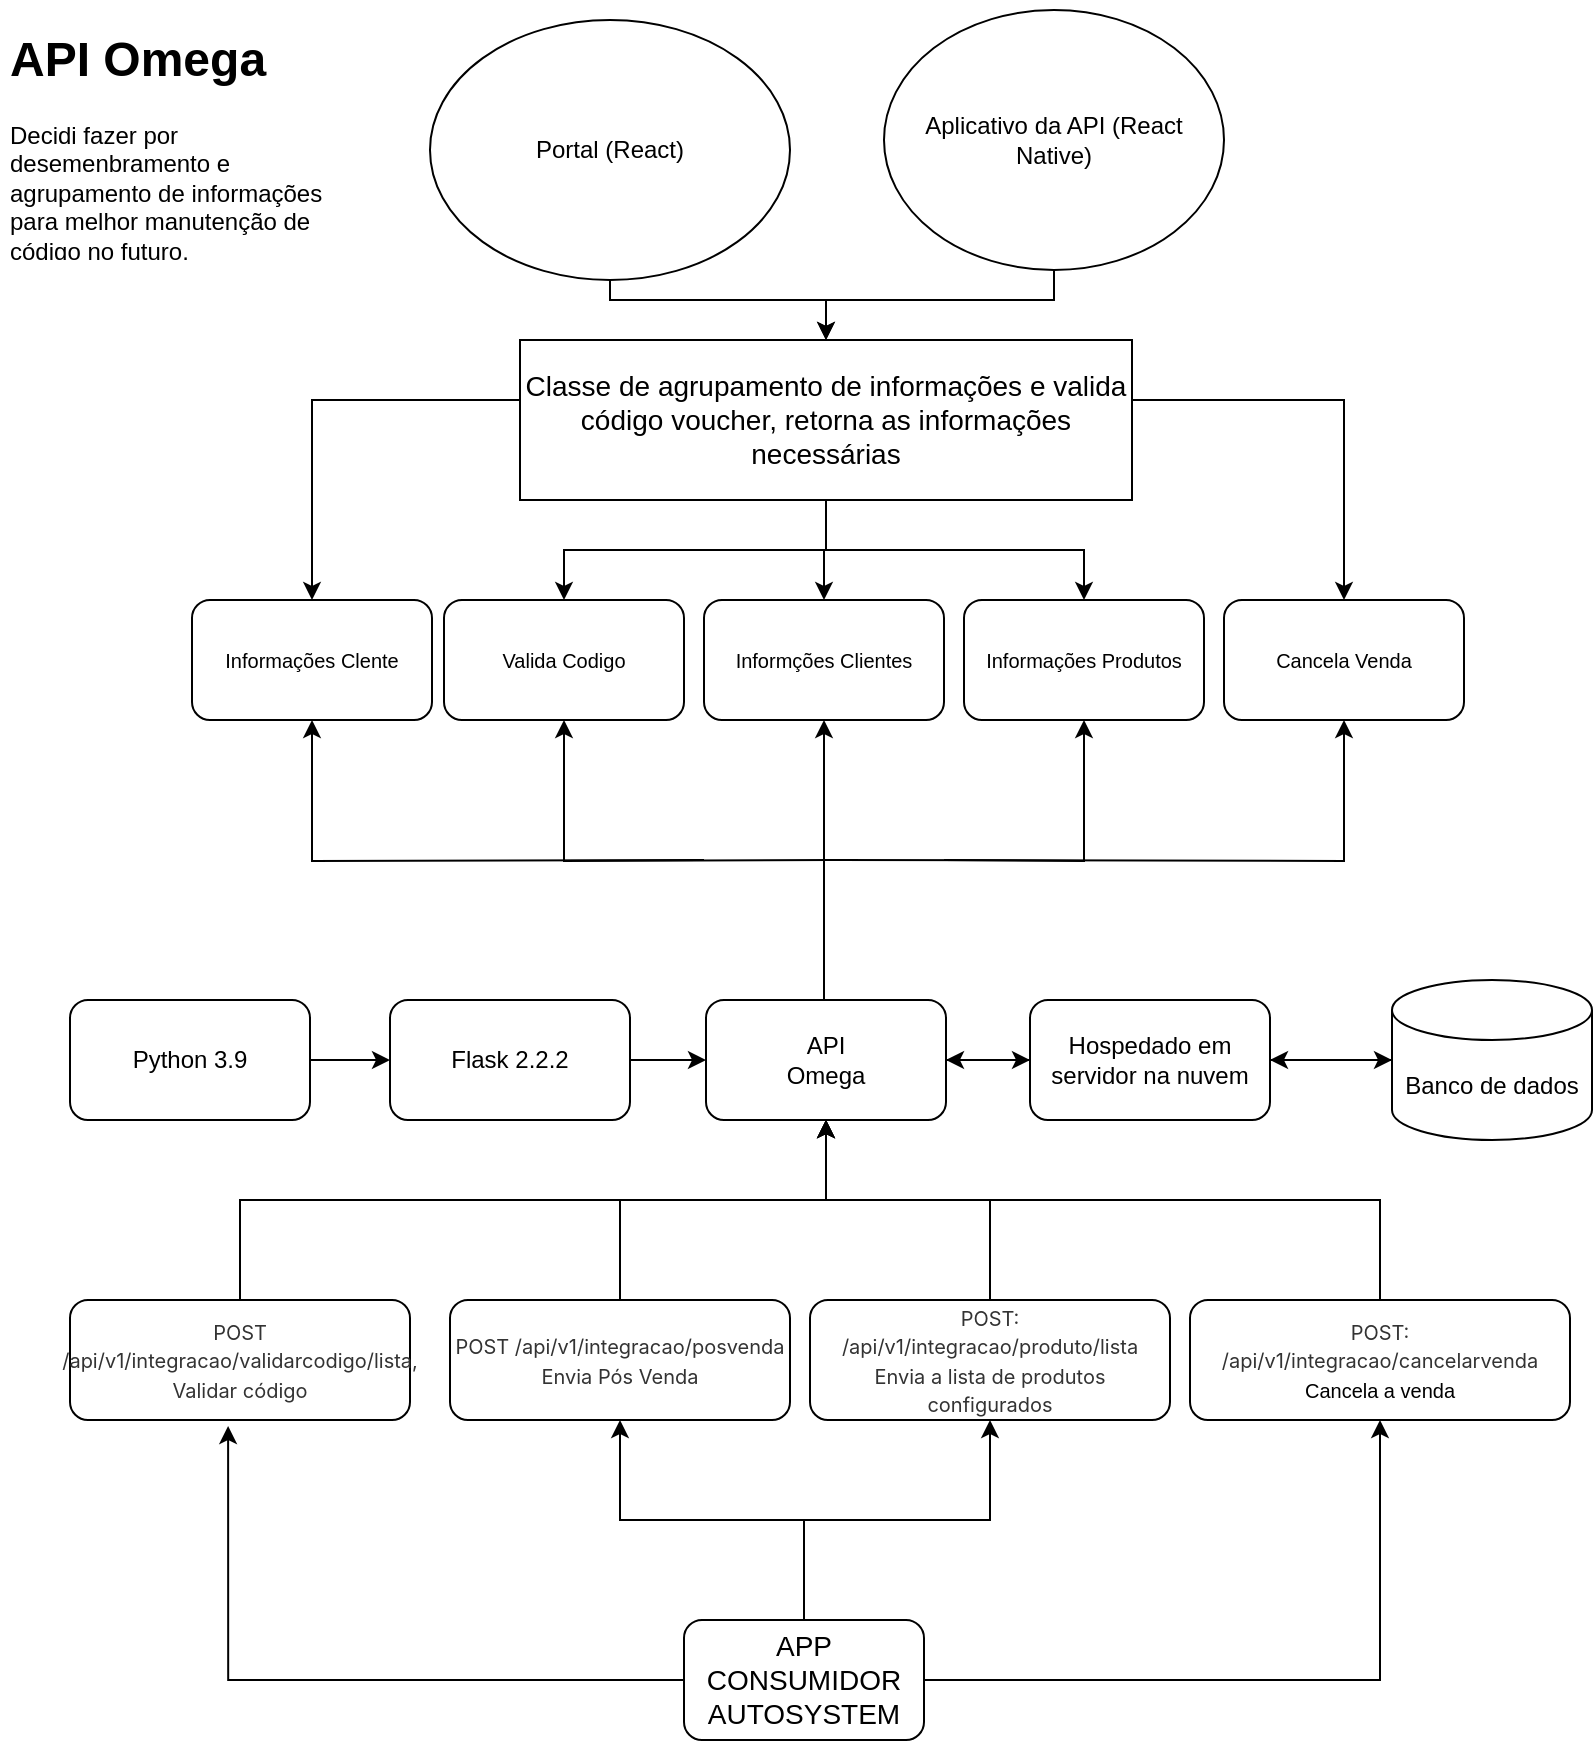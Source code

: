 <mxfile version="20.2.3" type="device" pages="2"><diagram id="C5RBs43oDa-KdzZeNtuy" name="API"><mxGraphModel dx="1422" dy="865" grid="1" gridSize="10" guides="1" tooltips="1" connect="1" arrows="1" fold="1" page="1" pageScale="1" pageWidth="827" pageHeight="1169" math="0" shadow="0"><root><mxCell id="WIyWlLk6GJQsqaUBKTNV-0"/><mxCell id="WIyWlLk6GJQsqaUBKTNV-1" parent="WIyWlLk6GJQsqaUBKTNV-0"/><mxCell id="rbXFgPXjk3Cwpd-GitTS-209" style="edgeStyle=orthogonalEdgeStyle;rounded=0;orthogonalLoop=1;jettySize=auto;html=1;fontSize=14;" parent="WIyWlLk6GJQsqaUBKTNV-1" source="rbXFgPXjk3Cwpd-GitTS-1" edge="1"><mxGeometry relative="1" as="geometry"><mxPoint x="519" y="530" as="targetPoint"/></mxGeometry></mxCell><mxCell id="rbXFgPXjk3Cwpd-GitTS-1" value="API&lt;br&gt;Omega" style="rounded=1;whiteSpace=wrap;html=1;" parent="WIyWlLk6GJQsqaUBKTNV-1" vertex="1"><mxGeometry x="357" y="500" width="120" height="60" as="geometry"/></mxCell><mxCell id="rbXFgPXjk3Cwpd-GitTS-57" value="&lt;h1&gt;API Omega&lt;/h1&gt;&lt;p&gt;Decidi fazer por desemenbramento e agrupamento de informações para melhor manutenção de código no futuro.&lt;/p&gt;&lt;p&gt;&lt;br&gt;&lt;/p&gt;" style="text;html=1;strokeColor=none;fillColor=none;spacing=5;spacingTop=-20;whiteSpace=wrap;overflow=hidden;rounded=0;" parent="WIyWlLk6GJQsqaUBKTNV-1" vertex="1"><mxGeometry x="4" y="10" width="190" height="120" as="geometry"/></mxCell><mxCell id="rbXFgPXjk3Cwpd-GitTS-181" style="edgeStyle=orthogonalEdgeStyle;rounded=0;orthogonalLoop=1;jettySize=auto;html=1;entryX=0;entryY=0.5;entryDx=0;entryDy=0;fontSize=10;" parent="WIyWlLk6GJQsqaUBKTNV-1" source="rbXFgPXjk3Cwpd-GitTS-58" target="rbXFgPXjk3Cwpd-GitTS-60" edge="1"><mxGeometry relative="1" as="geometry"/></mxCell><mxCell id="rbXFgPXjk3Cwpd-GitTS-58" value="Python 3.9" style="rounded=1;whiteSpace=wrap;html=1;" parent="WIyWlLk6GJQsqaUBKTNV-1" vertex="1"><mxGeometry x="39" y="500" width="120" height="60" as="geometry"/></mxCell><mxCell id="rbXFgPXjk3Cwpd-GitTS-182" style="edgeStyle=orthogonalEdgeStyle;rounded=0;orthogonalLoop=1;jettySize=auto;html=1;entryX=0;entryY=0.5;entryDx=0;entryDy=0;fontSize=10;" parent="WIyWlLk6GJQsqaUBKTNV-1" source="rbXFgPXjk3Cwpd-GitTS-60" target="rbXFgPXjk3Cwpd-GitTS-1" edge="1"><mxGeometry relative="1" as="geometry"/></mxCell><mxCell id="rbXFgPXjk3Cwpd-GitTS-60" value="Flask 2.2.2" style="rounded=1;whiteSpace=wrap;html=1;" parent="WIyWlLk6GJQsqaUBKTNV-1" vertex="1"><mxGeometry x="199" y="500" width="120" height="60" as="geometry"/></mxCell><mxCell id="rbXFgPXjk3Cwpd-GitTS-232" style="edgeStyle=orthogonalEdgeStyle;rounded=0;orthogonalLoop=1;jettySize=auto;html=1;entryX=0.5;entryY=0;entryDx=0;entryDy=0;fontSize=14;" parent="WIyWlLk6GJQsqaUBKTNV-1" source="rbXFgPXjk3Cwpd-GitTS-65" target="rbXFgPXjk3Cwpd-GitTS-223" edge="1"><mxGeometry relative="1" as="geometry"><Array as="points"><mxPoint x="309" y="150"/><mxPoint x="417" y="150"/></Array></mxGeometry></mxCell><mxCell id="rbXFgPXjk3Cwpd-GitTS-65" value="Portal (React)" style="ellipse;whiteSpace=wrap;html=1;" parent="WIyWlLk6GJQsqaUBKTNV-1" vertex="1"><mxGeometry x="219" y="10" width="180" height="130" as="geometry"/></mxCell><mxCell id="rbXFgPXjk3Cwpd-GitTS-231" style="edgeStyle=orthogonalEdgeStyle;rounded=0;orthogonalLoop=1;jettySize=auto;html=1;fontSize=14;" parent="WIyWlLk6GJQsqaUBKTNV-1" source="rbXFgPXjk3Cwpd-GitTS-66" target="rbXFgPXjk3Cwpd-GitTS-223" edge="1"><mxGeometry relative="1" as="geometry"><Array as="points"><mxPoint x="531" y="150"/><mxPoint x="417" y="150"/></Array></mxGeometry></mxCell><mxCell id="rbXFgPXjk3Cwpd-GitTS-66" value="Aplicativo da API (React Native)" style="ellipse;whiteSpace=wrap;html=1;" parent="WIyWlLk6GJQsqaUBKTNV-1" vertex="1"><mxGeometry x="446" y="5" width="170" height="130" as="geometry"/></mxCell><mxCell id="rbXFgPXjk3Cwpd-GitTS-206" style="edgeStyle=orthogonalEdgeStyle;rounded=0;orthogonalLoop=1;jettySize=auto;html=1;entryX=0;entryY=0.5;entryDx=0;entryDy=0;entryPerimeter=0;fontSize=14;" parent="WIyWlLk6GJQsqaUBKTNV-1" source="rbXFgPXjk3Cwpd-GitTS-68" target="rbXFgPXjk3Cwpd-GitTS-160" edge="1"><mxGeometry relative="1" as="geometry"/></mxCell><mxCell id="rbXFgPXjk3Cwpd-GitTS-208" style="edgeStyle=orthogonalEdgeStyle;rounded=0;orthogonalLoop=1;jettySize=auto;html=1;fontSize=14;" parent="WIyWlLk6GJQsqaUBKTNV-1" source="rbXFgPXjk3Cwpd-GitTS-68" target="rbXFgPXjk3Cwpd-GitTS-1" edge="1"><mxGeometry relative="1" as="geometry"/></mxCell><mxCell id="rbXFgPXjk3Cwpd-GitTS-68" value="Hospedado em servidor na nuvem" style="rounded=1;whiteSpace=wrap;html=1;" parent="WIyWlLk6GJQsqaUBKTNV-1" vertex="1"><mxGeometry x="519" y="500" width="120" height="60" as="geometry"/></mxCell><mxCell id="rbXFgPXjk3Cwpd-GitTS-207" style="edgeStyle=orthogonalEdgeStyle;rounded=0;orthogonalLoop=1;jettySize=auto;html=1;entryX=1;entryY=0.5;entryDx=0;entryDy=0;fontSize=14;" parent="WIyWlLk6GJQsqaUBKTNV-1" source="rbXFgPXjk3Cwpd-GitTS-160" target="rbXFgPXjk3Cwpd-GitTS-68" edge="1"><mxGeometry relative="1" as="geometry"/></mxCell><UserObject label="Banco de dados" link="data:page/id,-zWHXDu0hxOFhOSWbK-k" id="rbXFgPXjk3Cwpd-GitTS-160"><mxCell style="shape=cylinder3;whiteSpace=wrap;html=1;boundedLbl=1;backgroundOutline=1;size=15;" parent="WIyWlLk6GJQsqaUBKTNV-1" vertex="1"><mxGeometry x="700" y="490" width="100" height="80" as="geometry"/></mxCell></UserObject><mxCell id="rbXFgPXjk3Cwpd-GitTS-212" style="edgeStyle=orthogonalEdgeStyle;rounded=0;orthogonalLoop=1;jettySize=auto;html=1;entryX=0.5;entryY=1;entryDx=0;entryDy=0;fontSize=14;" parent="WIyWlLk6GJQsqaUBKTNV-1" source="rbXFgPXjk3Cwpd-GitTS-166" target="rbXFgPXjk3Cwpd-GitTS-1" edge="1"><mxGeometry relative="1" as="geometry"><Array as="points"><mxPoint x="124" y="600"/><mxPoint x="417" y="600"/></Array></mxGeometry></mxCell><mxCell id="rbXFgPXjk3Cwpd-GitTS-166" value="&lt;span style=&quot;color: rgb(51, 51, 51); font-family: -apple-system, BlinkMacSystemFont, &amp;quot;Segoe UI&amp;quot;, Roboto, Oxygen, Ubuntu, &amp;quot;Fira Sans&amp;quot;, &amp;quot;Droid Sans&amp;quot;, &amp;quot;Helvetica Neue&amp;quot;, sans-serif; text-align: left;&quot;&gt;&lt;font style=&quot;font-size: 10px;&quot;&gt;POST /api/v1/integracao/validarcodigo/lista,&lt;br&gt;Validar código&lt;br&gt;&lt;/font&gt;&lt;/span&gt;" style="rounded=1;whiteSpace=wrap;html=1;" parent="WIyWlLk6GJQsqaUBKTNV-1" vertex="1"><mxGeometry x="39" y="650" width="170" height="60" as="geometry"/></mxCell><mxCell id="rbXFgPXjk3Cwpd-GitTS-214" style="edgeStyle=orthogonalEdgeStyle;rounded=0;orthogonalLoop=1;jettySize=auto;html=1;entryX=0.5;entryY=1;entryDx=0;entryDy=0;fontSize=14;" parent="WIyWlLk6GJQsqaUBKTNV-1" source="rbXFgPXjk3Cwpd-GitTS-167" target="rbXFgPXjk3Cwpd-GitTS-1" edge="1"><mxGeometry relative="1" as="geometry"><Array as="points"><mxPoint x="314" y="600"/><mxPoint x="417" y="600"/></Array></mxGeometry></mxCell><mxCell id="rbXFgPXjk3Cwpd-GitTS-167" value="&lt;span style=&quot;color: rgb(51, 51, 51); font-family: -apple-system, BlinkMacSystemFont, &amp;quot;Segoe UI&amp;quot;, Roboto, Oxygen, Ubuntu, &amp;quot;Fira Sans&amp;quot;, &amp;quot;Droid Sans&amp;quot;, &amp;quot;Helvetica Neue&amp;quot;, sans-serif; text-align: left;&quot;&gt;&lt;font style=&quot;font-size: 10px;&quot;&gt;POST /api/v1/integracao/posvenda&lt;br&gt;&lt;/font&gt;&lt;/span&gt;&lt;span style=&quot;color: rgb(51, 51, 51); font-family: -apple-system, BlinkMacSystemFont, &amp;quot;Segoe UI&amp;quot;, Roboto, Oxygen, Ubuntu, &amp;quot;Fira Sans&amp;quot;, &amp;quot;Droid Sans&amp;quot;, &amp;quot;Helvetica Neue&amp;quot;, sans-serif; text-align: left;&quot;&gt;&lt;font style=&quot;font-size: 10px;&quot;&gt;Envia Pós Venda&lt;br&gt;&lt;/font&gt;&lt;/span&gt;" style="rounded=1;whiteSpace=wrap;html=1;" parent="WIyWlLk6GJQsqaUBKTNV-1" vertex="1"><mxGeometry x="229" y="650" width="170" height="60" as="geometry"/></mxCell><mxCell id="rbXFgPXjk3Cwpd-GitTS-213" style="edgeStyle=orthogonalEdgeStyle;rounded=0;orthogonalLoop=1;jettySize=auto;html=1;entryX=0.5;entryY=1;entryDx=0;entryDy=0;fontSize=14;" parent="WIyWlLk6GJQsqaUBKTNV-1" source="rbXFgPXjk3Cwpd-GitTS-168" target="rbXFgPXjk3Cwpd-GitTS-1" edge="1"><mxGeometry relative="1" as="geometry"><Array as="points"><mxPoint x="499" y="600"/><mxPoint x="417" y="600"/></Array></mxGeometry></mxCell><mxCell id="rbXFgPXjk3Cwpd-GitTS-168" value="&lt;span style=&quot;color: rgb(51, 51, 51); font-family: -apple-system, BlinkMacSystemFont, &amp;quot;Segoe UI&amp;quot;, Roboto, Oxygen, Ubuntu, &amp;quot;Fira Sans&amp;quot;, &amp;quot;Droid Sans&amp;quot;, &amp;quot;Helvetica Neue&amp;quot;, sans-serif;&quot;&gt;&lt;font style=&quot;font-size: 10px;&quot;&gt;POST: /api/v1/integracao/produto/lista&lt;br&gt;&lt;/font&gt;&lt;/span&gt;&lt;span style=&quot;color: rgb(51, 51, 51); font-family: -apple-system, BlinkMacSystemFont, &amp;quot;Segoe UI&amp;quot;, Roboto, Oxygen, Ubuntu, &amp;quot;Fira Sans&amp;quot;, &amp;quot;Droid Sans&amp;quot;, &amp;quot;Helvetica Neue&amp;quot;, sans-serif; text-align: left;&quot;&gt;&lt;font style=&quot;font-size: 10px;&quot;&gt;Envia a lista de produtos configurados&lt;br&gt;&lt;/font&gt;&lt;/span&gt;" style="rounded=1;whiteSpace=wrap;html=1;" parent="WIyWlLk6GJQsqaUBKTNV-1" vertex="1"><mxGeometry x="409" y="650" width="180" height="60" as="geometry"/></mxCell><mxCell id="rbXFgPXjk3Cwpd-GitTS-215" style="edgeStyle=orthogonalEdgeStyle;rounded=0;orthogonalLoop=1;jettySize=auto;html=1;entryX=0.5;entryY=1;entryDx=0;entryDy=0;fontSize=14;" parent="WIyWlLk6GJQsqaUBKTNV-1" source="rbXFgPXjk3Cwpd-GitTS-177" target="rbXFgPXjk3Cwpd-GitTS-1" edge="1"><mxGeometry relative="1" as="geometry"><Array as="points"><mxPoint x="694" y="600"/><mxPoint x="417" y="600"/></Array></mxGeometry></mxCell><mxCell id="rbXFgPXjk3Cwpd-GitTS-177" value="&lt;font style=&quot;font-size: 10px;&quot;&gt;&lt;span style=&quot;color: rgb(51, 51, 51); font-family: -apple-system, BlinkMacSystemFont, &amp;quot;Segoe UI&amp;quot;, Roboto, Oxygen, Ubuntu, &amp;quot;Fira Sans&amp;quot;, &amp;quot;Droid Sans&amp;quot;, &amp;quot;Helvetica Neue&amp;quot;, sans-serif; font-style: normal; font-variant-ligatures: normal; font-variant-caps: normal; letter-spacing: normal; orphans: 2; text-align: left; text-indent: 0px; text-transform: none; widows: 2; word-spacing: 0px; -webkit-text-stroke-width: 0px; text-decoration-thickness: initial; text-decoration-style: initial; text-decoration-color: initial;&quot;&gt;POST: /api/v1/integracao/cancelarvenda&lt;br&gt;&lt;/span&gt;Cancela a venda&lt;br&gt;&lt;/font&gt;" style="rounded=1;whiteSpace=wrap;html=1;" parent="WIyWlLk6GJQsqaUBKTNV-1" vertex="1"><mxGeometry x="599" y="650" width="190" height="60" as="geometry"/></mxCell><mxCell id="rbXFgPXjk3Cwpd-GitTS-187" value="&lt;font size=&quot;1&quot;&gt;Informações Clente&lt;/font&gt;" style="rounded=1;whiteSpace=wrap;html=1;fontSize=10;" parent="WIyWlLk6GJQsqaUBKTNV-1" vertex="1"><mxGeometry x="100" y="300" width="120" height="60" as="geometry"/></mxCell><mxCell id="rbXFgPXjk3Cwpd-GitTS-188" value="Valida Codigo" style="rounded=1;whiteSpace=wrap;html=1;fontSize=10;" parent="WIyWlLk6GJQsqaUBKTNV-1" vertex="1"><mxGeometry x="226" y="300" width="120" height="60" as="geometry"/></mxCell><mxCell id="rbXFgPXjk3Cwpd-GitTS-189" value="Informções Clientes" style="rounded=1;whiteSpace=wrap;html=1;fontSize=10;" parent="WIyWlLk6GJQsqaUBKTNV-1" vertex="1"><mxGeometry x="356" y="300" width="120" height="60" as="geometry"/></mxCell><mxCell id="rbXFgPXjk3Cwpd-GitTS-190" value="Informações Produtos" style="rounded=1;whiteSpace=wrap;html=1;fontSize=10;" parent="WIyWlLk6GJQsqaUBKTNV-1" vertex="1"><mxGeometry x="486" y="300" width="120" height="60" as="geometry"/></mxCell><mxCell id="rbXFgPXjk3Cwpd-GitTS-191" value="Cancela Venda" style="rounded=1;whiteSpace=wrap;html=1;fontSize=10;" parent="WIyWlLk6GJQsqaUBKTNV-1" vertex="1"><mxGeometry x="616" y="300" width="120" height="60" as="geometry"/></mxCell><mxCell id="rbXFgPXjk3Cwpd-GitTS-199" style="edgeStyle=orthogonalEdgeStyle;rounded=0;orthogonalLoop=1;jettySize=auto;html=1;entryX=0.5;entryY=1;entryDx=0;entryDy=0;fontSize=14;exitX=0.5;exitY=0;exitDx=0;exitDy=0;" parent="WIyWlLk6GJQsqaUBKTNV-1" source="rbXFgPXjk3Cwpd-GitTS-1" target="rbXFgPXjk3Cwpd-GitTS-189" edge="1"><mxGeometry relative="1" as="geometry"><mxPoint x="416" y="400" as="sourcePoint"/><Array as="points"><mxPoint x="416" y="500"/></Array></mxGeometry></mxCell><mxCell id="rbXFgPXjk3Cwpd-GitTS-200" style="edgeStyle=orthogonalEdgeStyle;rounded=0;orthogonalLoop=1;jettySize=auto;html=1;entryX=0.5;entryY=1;entryDx=0;entryDy=0;fontSize=14;" parent="WIyWlLk6GJQsqaUBKTNV-1" target="rbXFgPXjk3Cwpd-GitTS-187" edge="1"><mxGeometry relative="1" as="geometry"><mxPoint x="356" y="430" as="sourcePoint"/></mxGeometry></mxCell><mxCell id="rbXFgPXjk3Cwpd-GitTS-201" style="edgeStyle=orthogonalEdgeStyle;rounded=0;orthogonalLoop=1;jettySize=auto;html=1;entryX=0.5;entryY=1;entryDx=0;entryDy=0;fontSize=14;" parent="WIyWlLk6GJQsqaUBKTNV-1" target="rbXFgPXjk3Cwpd-GitTS-188" edge="1"><mxGeometry relative="1" as="geometry"><mxPoint x="420" y="430" as="sourcePoint"/></mxGeometry></mxCell><mxCell id="rbXFgPXjk3Cwpd-GitTS-202" style="edgeStyle=orthogonalEdgeStyle;rounded=0;orthogonalLoop=1;jettySize=auto;html=1;entryX=0.5;entryY=1;entryDx=0;entryDy=0;fontSize=14;" parent="WIyWlLk6GJQsqaUBKTNV-1" target="rbXFgPXjk3Cwpd-GitTS-190" edge="1"><mxGeometry relative="1" as="geometry"><mxPoint x="476" y="430" as="sourcePoint"/></mxGeometry></mxCell><mxCell id="rbXFgPXjk3Cwpd-GitTS-203" style="edgeStyle=orthogonalEdgeStyle;rounded=0;orthogonalLoop=1;jettySize=auto;html=1;entryX=0.5;entryY=1;entryDx=0;entryDy=0;fontSize=14;" parent="WIyWlLk6GJQsqaUBKTNV-1" target="rbXFgPXjk3Cwpd-GitTS-191" edge="1"><mxGeometry relative="1" as="geometry"><mxPoint x="420" y="430" as="sourcePoint"/></mxGeometry></mxCell><mxCell id="rbXFgPXjk3Cwpd-GitTS-226" style="edgeStyle=orthogonalEdgeStyle;rounded=0;orthogonalLoop=1;jettySize=auto;html=1;entryX=0.5;entryY=0;entryDx=0;entryDy=0;fontSize=14;" parent="WIyWlLk6GJQsqaUBKTNV-1" source="rbXFgPXjk3Cwpd-GitTS-223" target="rbXFgPXjk3Cwpd-GitTS-189" edge="1"><mxGeometry relative="1" as="geometry"/></mxCell><mxCell id="rbXFgPXjk3Cwpd-GitTS-227" style="edgeStyle=orthogonalEdgeStyle;rounded=0;orthogonalLoop=1;jettySize=auto;html=1;entryX=0.5;entryY=0;entryDx=0;entryDy=0;fontSize=14;" parent="WIyWlLk6GJQsqaUBKTNV-1" source="rbXFgPXjk3Cwpd-GitTS-223" target="rbXFgPXjk3Cwpd-GitTS-188" edge="1"><mxGeometry relative="1" as="geometry"/></mxCell><mxCell id="rbXFgPXjk3Cwpd-GitTS-228" style="edgeStyle=orthogonalEdgeStyle;rounded=0;orthogonalLoop=1;jettySize=auto;html=1;entryX=0.5;entryY=0;entryDx=0;entryDy=0;fontSize=14;" parent="WIyWlLk6GJQsqaUBKTNV-1" source="rbXFgPXjk3Cwpd-GitTS-223" target="rbXFgPXjk3Cwpd-GitTS-187" edge="1"><mxGeometry relative="1" as="geometry"><Array as="points"><mxPoint x="160" y="200"/></Array></mxGeometry></mxCell><mxCell id="rbXFgPXjk3Cwpd-GitTS-229" style="edgeStyle=orthogonalEdgeStyle;rounded=0;orthogonalLoop=1;jettySize=auto;html=1;entryX=0.5;entryY=0;entryDx=0;entryDy=0;fontSize=14;" parent="WIyWlLk6GJQsqaUBKTNV-1" source="rbXFgPXjk3Cwpd-GitTS-223" target="rbXFgPXjk3Cwpd-GitTS-190" edge="1"><mxGeometry relative="1" as="geometry"/></mxCell><mxCell id="rbXFgPXjk3Cwpd-GitTS-230" style="edgeStyle=orthogonalEdgeStyle;rounded=0;orthogonalLoop=1;jettySize=auto;html=1;entryX=0.5;entryY=0;entryDx=0;entryDy=0;fontSize=14;" parent="WIyWlLk6GJQsqaUBKTNV-1" source="rbXFgPXjk3Cwpd-GitTS-223" target="rbXFgPXjk3Cwpd-GitTS-191" edge="1"><mxGeometry relative="1" as="geometry"><Array as="points"><mxPoint x="676" y="200"/></Array></mxGeometry></mxCell><mxCell id="rbXFgPXjk3Cwpd-GitTS-223" value="Classe de agrupamento de informações e valida código voucher, retorna as informações necessárias" style="rounded=0;whiteSpace=wrap;html=1;fontSize=14;" parent="WIyWlLk6GJQsqaUBKTNV-1" vertex="1"><mxGeometry x="264" y="170" width="306" height="80" as="geometry"/></mxCell><mxCell id="rbXFgPXjk3Cwpd-GitTS-234" value="" style="edgeStyle=orthogonalEdgeStyle;rounded=0;orthogonalLoop=1;jettySize=auto;html=1;fontSize=14;" parent="WIyWlLk6GJQsqaUBKTNV-1" source="rbXFgPXjk3Cwpd-GitTS-233" target="rbXFgPXjk3Cwpd-GitTS-168" edge="1"><mxGeometry relative="1" as="geometry"/></mxCell><mxCell id="rbXFgPXjk3Cwpd-GitTS-236" style="edgeStyle=orthogonalEdgeStyle;rounded=0;orthogonalLoop=1;jettySize=auto;html=1;entryX=0.5;entryY=1;entryDx=0;entryDy=0;fontSize=14;" parent="WIyWlLk6GJQsqaUBKTNV-1" source="rbXFgPXjk3Cwpd-GitTS-233" target="rbXFgPXjk3Cwpd-GitTS-167" edge="1"><mxGeometry relative="1" as="geometry"/></mxCell><mxCell id="rbXFgPXjk3Cwpd-GitTS-237" style="edgeStyle=orthogonalEdgeStyle;rounded=0;orthogonalLoop=1;jettySize=auto;html=1;entryX=0.465;entryY=1.05;entryDx=0;entryDy=0;entryPerimeter=0;fontSize=14;" parent="WIyWlLk6GJQsqaUBKTNV-1" source="rbXFgPXjk3Cwpd-GitTS-233" target="rbXFgPXjk3Cwpd-GitTS-166" edge="1"><mxGeometry relative="1" as="geometry"/></mxCell><mxCell id="rbXFgPXjk3Cwpd-GitTS-238" style="edgeStyle=orthogonalEdgeStyle;rounded=0;orthogonalLoop=1;jettySize=auto;html=1;entryX=0.5;entryY=1;entryDx=0;entryDy=0;fontSize=14;" parent="WIyWlLk6GJQsqaUBKTNV-1" source="rbXFgPXjk3Cwpd-GitTS-233" target="rbXFgPXjk3Cwpd-GitTS-177" edge="1"><mxGeometry relative="1" as="geometry"/></mxCell><mxCell id="rbXFgPXjk3Cwpd-GitTS-233" value="APP CONSUMIDOR AUTOSYSTEM" style="rounded=1;whiteSpace=wrap;html=1;fontSize=14;" parent="WIyWlLk6GJQsqaUBKTNV-1" vertex="1"><mxGeometry x="346" y="810" width="120" height="60" as="geometry"/></mxCell></root></mxGraphModel></diagram><diagram id="-zWHXDu0hxOFhOSWbK-k" name="Banco de Dados"><mxGraphModel dx="1422" dy="865" grid="1" gridSize="10" guides="1" tooltips="1" connect="1" arrows="1" fold="1" page="1" pageScale="1" pageWidth="827" pageHeight="1169" math="0" shadow="0"><root><mxCell id="0"/><mxCell id="1" parent="0"/><mxCell id="lOULGsloQT9k-Clazhxz-1" value="&lt;h1&gt;&lt;font style=&quot;font-size: 23px;&quot;&gt;Banco de Dados&lt;/font&gt;&lt;/h1&gt;&lt;p&gt;Direcionado a nossa api de desconto.&lt;/p&gt;" style="text;html=1;strokeColor=none;fillColor=none;spacing=5;spacingTop=-20;whiteSpace=wrap;overflow=hidden;rounded=0;fontSize=14;" parent="1" vertex="1"><mxGeometry x="10" y="10" width="190" height="120" as="geometry"/></mxCell><mxCell id="lOULGsloQT9k-Clazhxz-80" value="Produtos" style="shape=table;startSize=30;container=1;collapsible=1;childLayout=tableLayout;fixedRows=1;rowLines=0;fontStyle=1;align=center;resizeLast=1;fontSize=23;" parent="1" vertex="1"><mxGeometry x="850" y="120" width="260" height="360" as="geometry"/></mxCell><mxCell id="lOULGsloQT9k-Clazhxz-81" value="" style="shape=tableRow;horizontal=0;startSize=0;swimlaneHead=0;swimlaneBody=0;fillColor=none;collapsible=0;dropTarget=0;points=[[0,0.5],[1,0.5]];portConstraint=eastwest;top=0;left=0;right=0;bottom=1;fontSize=23;" parent="lOULGsloQT9k-Clazhxz-80" vertex="1"><mxGeometry y="30" width="260" height="30" as="geometry"/></mxCell><mxCell id="lOULGsloQT9k-Clazhxz-82" value="PK" style="shape=partialRectangle;connectable=0;fillColor=none;top=0;left=0;bottom=0;right=0;fontStyle=0;overflow=hidden;fontSize=15;" parent="lOULGsloQT9k-Clazhxz-81" vertex="1"><mxGeometry width="30" height="30" as="geometry"><mxRectangle width="30" height="30" as="alternateBounds"/></mxGeometry></mxCell><mxCell id="lOULGsloQT9k-Clazhxz-83" value="id_produto" style="shape=partialRectangle;connectable=0;fillColor=none;top=0;left=0;bottom=0;right=0;align=left;spacingLeft=6;fontStyle=0;overflow=hidden;fontSize=16;verticalAlign=middle;" parent="lOULGsloQT9k-Clazhxz-81" vertex="1"><mxGeometry x="30" width="230" height="30" as="geometry"><mxRectangle width="230" height="30" as="alternateBounds"/></mxGeometry></mxCell><mxCell id="lOULGsloQT9k-Clazhxz-84" value="" style="shape=tableRow;horizontal=0;startSize=0;swimlaneHead=0;swimlaneBody=0;fillColor=none;collapsible=0;dropTarget=0;points=[[0,0.5],[1,0.5]];portConstraint=eastwest;top=0;left=0;right=0;bottom=0;fontSize=23;" parent="lOULGsloQT9k-Clazhxz-80" vertex="1"><mxGeometry y="60" width="260" height="30" as="geometry"/></mxCell><mxCell id="lOULGsloQT9k-Clazhxz-85" value="" style="shape=partialRectangle;connectable=0;fillColor=none;top=0;left=0;bottom=0;right=0;editable=1;overflow=hidden;fontSize=23;" parent="lOULGsloQT9k-Clazhxz-84" vertex="1"><mxGeometry width="30" height="30" as="geometry"><mxRectangle width="30" height="30" as="alternateBounds"/></mxGeometry></mxCell><mxCell id="lOULGsloQT9k-Clazhxz-86" value="id_externo bigint" style="shape=partialRectangle;connectable=0;fillColor=none;top=0;left=0;bottom=0;right=0;align=left;spacingLeft=6;overflow=hidden;fontSize=15;fontStyle=0;fontColor=#000000;" parent="lOULGsloQT9k-Clazhxz-84" vertex="1"><mxGeometry x="30" width="230" height="30" as="geometry"><mxRectangle width="230" height="30" as="alternateBounds"/></mxGeometry></mxCell><mxCell id="lOULGsloQT9k-Clazhxz-87" value="" style="shape=tableRow;horizontal=0;startSize=0;swimlaneHead=0;swimlaneBody=0;fillColor=none;collapsible=0;dropTarget=0;points=[[0,0.5],[1,0.5]];portConstraint=eastwest;top=0;left=0;right=0;bottom=0;fontSize=23;" parent="lOULGsloQT9k-Clazhxz-80" vertex="1"><mxGeometry y="90" width="260" height="30" as="geometry"/></mxCell><mxCell id="lOULGsloQT9k-Clazhxz-88" value="" style="shape=partialRectangle;connectable=0;fillColor=none;top=0;left=0;bottom=0;right=0;editable=1;overflow=hidden;fontSize=23;" parent="lOULGsloQT9k-Clazhxz-87" vertex="1"><mxGeometry width="30" height="30" as="geometry"><mxRectangle width="30" height="30" as="alternateBounds"/></mxGeometry></mxCell><mxCell id="lOULGsloQT9k-Clazhxz-89" value="descricao varchar(100)" style="shape=partialRectangle;connectable=0;fillColor=none;top=0;left=0;bottom=0;right=0;align=left;spacingLeft=6;overflow=hidden;fontSize=15;" parent="lOULGsloQT9k-Clazhxz-87" vertex="1"><mxGeometry x="30" width="230" height="30" as="geometry"><mxRectangle width="230" height="30" as="alternateBounds"/></mxGeometry></mxCell><mxCell id="lOULGsloQT9k-Clazhxz-90" value="" style="shape=tableRow;horizontal=0;startSize=0;swimlaneHead=0;swimlaneBody=0;fillColor=none;collapsible=0;dropTarget=0;points=[[0,0.5],[1,0.5]];portConstraint=eastwest;top=0;left=0;right=0;bottom=0;fontSize=23;" parent="lOULGsloQT9k-Clazhxz-80" vertex="1"><mxGeometry y="120" width="260" height="30" as="geometry"/></mxCell><mxCell id="lOULGsloQT9k-Clazhxz-91" value="" style="shape=partialRectangle;connectable=0;fillColor=none;top=0;left=0;bottom=0;right=0;editable=1;overflow=hidden;fontSize=23;" parent="lOULGsloQT9k-Clazhxz-90" vertex="1"><mxGeometry width="30" height="30" as="geometry"><mxRectangle width="30" height="30" as="alternateBounds"/></mxGeometry></mxCell><mxCell id="lOULGsloQT9k-Clazhxz-92" value="modalidade_produto varchar(30)" style="shape=partialRectangle;connectable=0;fillColor=none;top=0;left=0;bottom=0;right=0;align=left;spacingLeft=6;overflow=hidden;fontSize=15;" parent="lOULGsloQT9k-Clazhxz-90" vertex="1"><mxGeometry x="30" width="230" height="30" as="geometry"><mxRectangle width="230" height="30" as="alternateBounds"/></mxGeometry></mxCell><mxCell id="lOULGsloQT9k-Clazhxz-150" value="" style="shape=tableRow;horizontal=0;startSize=0;swimlaneHead=0;swimlaneBody=0;fillColor=none;collapsible=0;dropTarget=0;points=[[0,0.5],[1,0.5]];portConstraint=eastwest;top=0;left=0;right=0;bottom=0;fontSize=23;" parent="lOULGsloQT9k-Clazhxz-80" vertex="1"><mxGeometry y="150" width="260" height="30" as="geometry"/></mxCell><mxCell id="lOULGsloQT9k-Clazhxz-151" value="" style="shape=partialRectangle;connectable=0;fillColor=none;top=0;left=0;bottom=0;right=0;editable=1;overflow=hidden;fontSize=23;" parent="lOULGsloQT9k-Clazhxz-150" vertex="1"><mxGeometry width="30" height="30" as="geometry"><mxRectangle width="30" height="30" as="alternateBounds"/></mxGeometry></mxCell><mxCell id="lOULGsloQT9k-Clazhxz-152" value="codigo_empresa int" style="shape=partialRectangle;connectable=0;fillColor=none;top=0;left=0;bottom=0;right=0;align=left;spacingLeft=6;overflow=hidden;fontSize=15;fontStyle=0;fontColor=#000000;" parent="lOULGsloQT9k-Clazhxz-150" vertex="1"><mxGeometry x="30" width="230" height="30" as="geometry"><mxRectangle width="230" height="30" as="alternateBounds"/></mxGeometry></mxCell><mxCell id="lOULGsloQT9k-Clazhxz-161" value="" style="shape=tableRow;horizontal=0;startSize=0;swimlaneHead=0;swimlaneBody=0;fillColor=none;collapsible=0;dropTarget=0;points=[[0,0.5],[1,0.5]];portConstraint=eastwest;top=0;left=0;right=0;bottom=0;fontSize=23;" parent="lOULGsloQT9k-Clazhxz-80" vertex="1"><mxGeometry y="180" width="260" height="30" as="geometry"/></mxCell><mxCell id="lOULGsloQT9k-Clazhxz-162" value="" style="shape=partialRectangle;connectable=0;fillColor=none;top=0;left=0;bottom=0;right=0;editable=1;overflow=hidden;fontSize=23;" parent="lOULGsloQT9k-Clazhxz-161" vertex="1"><mxGeometry width="30" height="30" as="geometry"><mxRectangle width="30" height="30" as="alternateBounds"/></mxGeometry></mxCell><mxCell id="lOULGsloQT9k-Clazhxz-163" value="token_integracao varchar(100)" style="shape=partialRectangle;connectable=0;fillColor=none;top=0;left=0;bottom=0;right=0;align=left;spacingLeft=6;overflow=hidden;fontSize=15;fontStyle=0;fontColor=#000000;" parent="lOULGsloQT9k-Clazhxz-161" vertex="1"><mxGeometry x="30" width="230" height="30" as="geometry"><mxRectangle width="230" height="30" as="alternateBounds"/></mxGeometry></mxCell><mxCell id="lOULGsloQT9k-Clazhxz-164" value="" style="shape=tableRow;horizontal=0;startSize=0;swimlaneHead=0;swimlaneBody=0;fillColor=none;collapsible=0;dropTarget=0;points=[[0,0.5],[1,0.5]];portConstraint=eastwest;top=0;left=0;right=0;bottom=0;fontSize=23;" parent="lOULGsloQT9k-Clazhxz-80" vertex="1"><mxGeometry y="210" width="260" height="30" as="geometry"/></mxCell><mxCell id="lOULGsloQT9k-Clazhxz-165" value="" style="shape=partialRectangle;connectable=0;fillColor=none;top=0;left=0;bottom=0;right=0;editable=1;overflow=hidden;fontSize=23;" parent="lOULGsloQT9k-Clazhxz-164" vertex="1"><mxGeometry width="30" height="30" as="geometry"><mxRectangle width="30" height="30" as="alternateBounds"/></mxGeometry></mxCell><mxCell id="lOULGsloQT9k-Clazhxz-166" value="valor double precision" style="shape=partialRectangle;connectable=0;fillColor=none;top=0;left=0;bottom=0;right=0;align=left;spacingLeft=6;overflow=hidden;fontSize=15;fontStyle=0;fontColor=#000000;" parent="lOULGsloQT9k-Clazhxz-164" vertex="1"><mxGeometry x="30" width="230" height="30" as="geometry"><mxRectangle width="230" height="30" as="alternateBounds"/></mxGeometry></mxCell><mxCell id="lOULGsloQT9k-Clazhxz-167" value="" style="shape=tableRow;horizontal=0;startSize=0;swimlaneHead=0;swimlaneBody=0;fillColor=none;collapsible=0;dropTarget=0;points=[[0,0.5],[1,0.5]];portConstraint=eastwest;top=0;left=0;right=0;bottom=0;fontSize=23;" parent="lOULGsloQT9k-Clazhxz-80" vertex="1"><mxGeometry y="240" width="260" height="30" as="geometry"/></mxCell><mxCell id="lOULGsloQT9k-Clazhxz-168" value="" style="shape=partialRectangle;connectable=0;fillColor=none;top=0;left=0;bottom=0;right=0;editable=1;overflow=hidden;fontSize=23;" parent="lOULGsloQT9k-Clazhxz-167" vertex="1"><mxGeometry width="30" height="30" as="geometry"><mxRectangle width="30" height="30" as="alternateBounds"/></mxGeometry></mxCell><mxCell id="lOULGsloQT9k-Clazhxz-169" value="status boolean" style="shape=partialRectangle;connectable=0;fillColor=none;top=0;left=0;bottom=0;right=0;align=left;spacingLeft=6;overflow=hidden;fontSize=15;fontStyle=0;fontColor=#000000;" parent="lOULGsloQT9k-Clazhxz-167" vertex="1"><mxGeometry x="30" width="230" height="30" as="geometry"><mxRectangle width="230" height="30" as="alternateBounds"/></mxGeometry></mxCell><mxCell id="lOULGsloQT9k-Clazhxz-170" value="" style="shape=tableRow;horizontal=0;startSize=0;swimlaneHead=0;swimlaneBody=0;fillColor=none;collapsible=0;dropTarget=0;points=[[0,0.5],[1,0.5]];portConstraint=eastwest;top=0;left=0;right=0;bottom=0;fontSize=23;" parent="lOULGsloQT9k-Clazhxz-80" vertex="1"><mxGeometry y="270" width="260" height="30" as="geometry"/></mxCell><mxCell id="lOULGsloQT9k-Clazhxz-171" value="" style="shape=partialRectangle;connectable=0;fillColor=none;top=0;left=0;bottom=0;right=0;editable=1;overflow=hidden;fontSize=23;" parent="lOULGsloQT9k-Clazhxz-170" vertex="1"><mxGeometry width="30" height="30" as="geometry"><mxRectangle width="30" height="30" as="alternateBounds"/></mxGeometry></mxCell><mxCell id="lOULGsloQT9k-Clazhxz-172" value="codigo_barras varchar(14)" style="shape=partialRectangle;connectable=0;fillColor=none;top=0;left=0;bottom=0;right=0;align=left;spacingLeft=6;overflow=hidden;fontSize=15;fontStyle=0;fontColor=#000000;" parent="lOULGsloQT9k-Clazhxz-170" vertex="1"><mxGeometry x="30" width="230" height="30" as="geometry"><mxRectangle width="230" height="30" as="alternateBounds"/></mxGeometry></mxCell><mxCell id="lOULGsloQT9k-Clazhxz-173" value="" style="shape=tableRow;horizontal=0;startSize=0;swimlaneHead=0;swimlaneBody=0;fillColor=none;collapsible=0;dropTarget=0;points=[[0,0.5],[1,0.5]];portConstraint=eastwest;top=0;left=0;right=0;bottom=0;fontSize=23;" parent="lOULGsloQT9k-Clazhxz-80" vertex="1"><mxGeometry y="300" width="260" height="30" as="geometry"/></mxCell><mxCell id="lOULGsloQT9k-Clazhxz-174" value="" style="shape=partialRectangle;connectable=0;fillColor=none;top=0;left=0;bottom=0;right=0;editable=1;overflow=hidden;fontSize=23;" parent="lOULGsloQT9k-Clazhxz-173" vertex="1"><mxGeometry width="30" height="30" as="geometry"><mxRectangle width="30" height="30" as="alternateBounds"/></mxGeometry></mxCell><mxCell id="lOULGsloQT9k-Clazhxz-175" value="ncm varchar(8)" style="shape=partialRectangle;connectable=0;fillColor=none;top=0;left=0;bottom=0;right=0;align=left;spacingLeft=6;overflow=hidden;fontSize=15;fontStyle=0;fontColor=#000000;" parent="lOULGsloQT9k-Clazhxz-173" vertex="1"><mxGeometry x="30" width="230" height="30" as="geometry"><mxRectangle width="230" height="30" as="alternateBounds"/></mxGeometry></mxCell><mxCell id="lOULGsloQT9k-Clazhxz-176" value="" style="shape=tableRow;horizontal=0;startSize=0;swimlaneHead=0;swimlaneBody=0;fillColor=none;collapsible=0;dropTarget=0;points=[[0,0.5],[1,0.5]];portConstraint=eastwest;top=0;left=0;right=0;bottom=0;fontSize=23;" parent="lOULGsloQT9k-Clazhxz-80" vertex="1"><mxGeometry y="330" width="260" height="30" as="geometry"/></mxCell><mxCell id="lOULGsloQT9k-Clazhxz-177" value="" style="shape=partialRectangle;connectable=0;fillColor=none;top=0;left=0;bottom=0;right=0;editable=1;overflow=hidden;fontSize=23;" parent="lOULGsloQT9k-Clazhxz-176" vertex="1"><mxGeometry width="30" height="30" as="geometry"><mxRectangle width="30" height="30" as="alternateBounds"/></mxGeometry></mxCell><mxCell id="lOULGsloQT9k-Clazhxz-178" value="anp varchar(10)" style="shape=partialRectangle;connectable=0;fillColor=none;top=0;left=0;bottom=0;right=0;align=left;spacingLeft=6;overflow=hidden;fontSize=15;fontStyle=0;fontColor=#000000;" parent="lOULGsloQT9k-Clazhxz-176" vertex="1"><mxGeometry x="30" width="230" height="30" as="geometry"><mxRectangle width="230" height="30" as="alternateBounds"/></mxGeometry></mxCell><mxCell id="lOULGsloQT9k-Clazhxz-182" value="Venda" style="shape=table;startSize=30;container=1;collapsible=1;childLayout=tableLayout;fixedRows=1;rowLines=0;fontStyle=1;align=center;resizeLast=1;fontSize=23;" parent="1" vertex="1"><mxGeometry x="436" y="100" width="320" height="390" as="geometry"/></mxCell><mxCell id="lOULGsloQT9k-Clazhxz-183" value="" style="shape=tableRow;horizontal=0;startSize=0;swimlaneHead=0;swimlaneBody=0;fillColor=none;collapsible=0;dropTarget=0;points=[[0,0.5],[1,0.5]];portConstraint=eastwest;top=0;left=0;right=0;bottom=1;fontSize=23;" parent="lOULGsloQT9k-Clazhxz-182" vertex="1"><mxGeometry y="30" width="320" height="30" as="geometry"/></mxCell><mxCell id="lOULGsloQT9k-Clazhxz-184" value="PK" style="shape=partialRectangle;connectable=0;fillColor=none;top=0;left=0;bottom=0;right=0;fontStyle=0;overflow=hidden;fontSize=15;" parent="lOULGsloQT9k-Clazhxz-183" vertex="1"><mxGeometry width="30" height="30" as="geometry"><mxRectangle width="30" height="30" as="alternateBounds"/></mxGeometry></mxCell><mxCell id="lOULGsloQT9k-Clazhxz-185" value="id_venda" style="shape=partialRectangle;connectable=0;fillColor=none;top=0;left=0;bottom=0;right=0;align=left;spacingLeft=6;fontStyle=0;overflow=hidden;fontSize=16;verticalAlign=middle;" parent="lOULGsloQT9k-Clazhxz-183" vertex="1"><mxGeometry x="30" width="290" height="30" as="geometry"><mxRectangle width="290" height="30" as="alternateBounds"/></mxGeometry></mxCell><mxCell id="lOULGsloQT9k-Clazhxz-186" value="" style="shape=tableRow;horizontal=0;startSize=0;swimlaneHead=0;swimlaneBody=0;fillColor=none;collapsible=0;dropTarget=0;points=[[0,0.5],[1,0.5]];portConstraint=eastwest;top=0;left=0;right=0;bottom=0;fontSize=23;" parent="lOULGsloQT9k-Clazhxz-182" vertex="1"><mxGeometry y="60" width="320" height="30" as="geometry"/></mxCell><mxCell id="lOULGsloQT9k-Clazhxz-187" value="FK" style="shape=partialRectangle;connectable=0;fillColor=none;top=0;left=0;bottom=0;right=0;editable=1;overflow=hidden;fontSize=15;" parent="lOULGsloQT9k-Clazhxz-186" vertex="1"><mxGeometry width="30" height="30" as="geometry"><mxRectangle width="30" height="30" as="alternateBounds"/></mxGeometry></mxCell><mxCell id="lOULGsloQT9k-Clazhxz-188" value="id_produto bigint" style="shape=partialRectangle;connectable=0;fillColor=none;top=0;left=0;bottom=0;right=0;align=left;spacingLeft=6;overflow=hidden;fontSize=15;fontStyle=0;fontColor=#000000;" parent="lOULGsloQT9k-Clazhxz-186" vertex="1"><mxGeometry x="30" width="290" height="30" as="geometry"><mxRectangle width="290" height="30" as="alternateBounds"/></mxGeometry></mxCell><mxCell id="lOULGsloQT9k-Clazhxz-189" value="" style="shape=tableRow;horizontal=0;startSize=0;swimlaneHead=0;swimlaneBody=0;fillColor=none;collapsible=0;dropTarget=0;points=[[0,0.5],[1,0.5]];portConstraint=eastwest;top=0;left=0;right=0;bottom=0;fontSize=23;" parent="lOULGsloQT9k-Clazhxz-182" vertex="1"><mxGeometry y="90" width="320" height="30" as="geometry"/></mxCell><mxCell id="lOULGsloQT9k-Clazhxz-190" value="" style="shape=partialRectangle;connectable=0;fillColor=none;top=0;left=0;bottom=0;right=0;editable=1;overflow=hidden;fontSize=23;" parent="lOULGsloQT9k-Clazhxz-189" vertex="1"><mxGeometry width="30" height="30" as="geometry"><mxRectangle width="30" height="30" as="alternateBounds"/></mxGeometry></mxCell><mxCell id="lOULGsloQT9k-Clazhxz-191" value="valor double precision" style="shape=partialRectangle;connectable=0;fillColor=none;top=0;left=0;bottom=0;right=0;align=left;spacingLeft=6;overflow=hidden;fontSize=15;" parent="lOULGsloQT9k-Clazhxz-189" vertex="1"><mxGeometry x="30" width="290" height="30" as="geometry"><mxRectangle width="290" height="30" as="alternateBounds"/></mxGeometry></mxCell><mxCell id="lOULGsloQT9k-Clazhxz-192" value="" style="shape=tableRow;horizontal=0;startSize=0;swimlaneHead=0;swimlaneBody=0;fillColor=none;collapsible=0;dropTarget=0;points=[[0,0.5],[1,0.5]];portConstraint=eastwest;top=0;left=0;right=0;bottom=0;fontSize=23;" parent="lOULGsloQT9k-Clazhxz-182" vertex="1"><mxGeometry y="120" width="320" height="30" as="geometry"/></mxCell><mxCell id="lOULGsloQT9k-Clazhxz-193" value="" style="shape=partialRectangle;connectable=0;fillColor=none;top=0;left=0;bottom=0;right=0;editable=1;overflow=hidden;fontSize=23;" parent="lOULGsloQT9k-Clazhxz-192" vertex="1"><mxGeometry width="30" height="30" as="geometry"><mxRectangle width="30" height="30" as="alternateBounds"/></mxGeometry></mxCell><mxCell id="lOULGsloQT9k-Clazhxz-194" value="quantidade" style="shape=partialRectangle;connectable=0;fillColor=none;top=0;left=0;bottom=0;right=0;align=left;spacingLeft=6;overflow=hidden;fontSize=15;" parent="lOULGsloQT9k-Clazhxz-192" vertex="1"><mxGeometry x="30" width="290" height="30" as="geometry"><mxRectangle width="290" height="30" as="alternateBounds"/></mxGeometry></mxCell><mxCell id="lOULGsloQT9k-Clazhxz-195" value="" style="shape=tableRow;horizontal=0;startSize=0;swimlaneHead=0;swimlaneBody=0;fillColor=none;collapsible=0;dropTarget=0;points=[[0,0.5],[1,0.5]];portConstraint=eastwest;top=0;left=0;right=0;bottom=0;fontSize=23;" parent="lOULGsloQT9k-Clazhxz-182" vertex="1"><mxGeometry y="150" width="320" height="30" as="geometry"/></mxCell><mxCell id="lOULGsloQT9k-Clazhxz-196" value="" style="shape=partialRectangle;connectable=0;fillColor=none;top=0;left=0;bottom=0;right=0;editable=1;overflow=hidden;fontSize=23;" parent="lOULGsloQT9k-Clazhxz-195" vertex="1"><mxGeometry width="30" height="30" as="geometry"><mxRectangle width="30" height="30" as="alternateBounds"/></mxGeometry></mxCell><mxCell id="lOULGsloQT9k-Clazhxz-197" value="codigo_empresa varchar(30)" style="shape=partialRectangle;connectable=0;fillColor=none;top=0;left=0;bottom=0;right=0;align=left;spacingLeft=6;overflow=hidden;fontSize=15;fontStyle=0;fontColor=#000000;" parent="lOULGsloQT9k-Clazhxz-195" vertex="1"><mxGeometry x="30" width="290" height="30" as="geometry"><mxRectangle width="290" height="30" as="alternateBounds"/></mxGeometry></mxCell><mxCell id="lOULGsloQT9k-Clazhxz-198" value="" style="shape=tableRow;horizontal=0;startSize=0;swimlaneHead=0;swimlaneBody=0;fillColor=none;collapsible=0;dropTarget=0;points=[[0,0.5],[1,0.5]];portConstraint=eastwest;top=0;left=0;right=0;bottom=0;fontSize=23;" parent="lOULGsloQT9k-Clazhxz-182" vertex="1"><mxGeometry y="180" width="320" height="30" as="geometry"/></mxCell><mxCell id="lOULGsloQT9k-Clazhxz-199" value="" style="shape=partialRectangle;connectable=0;fillColor=none;top=0;left=0;bottom=0;right=0;editable=1;overflow=hidden;fontSize=23;" parent="lOULGsloQT9k-Clazhxz-198" vertex="1"><mxGeometry width="30" height="30" as="geometry"><mxRectangle width="30" height="30" as="alternateBounds"/></mxGeometry></mxCell><mxCell id="lOULGsloQT9k-Clazhxz-200" value="token_integracao varchar(100)" style="shape=partialRectangle;connectable=0;fillColor=none;top=0;left=0;bottom=0;right=0;align=left;spacingLeft=6;overflow=hidden;fontSize=15;fontStyle=0;fontColor=#000000;" parent="lOULGsloQT9k-Clazhxz-198" vertex="1"><mxGeometry x="30" width="290" height="30" as="geometry"><mxRectangle width="290" height="30" as="alternateBounds"/></mxGeometry></mxCell><mxCell id="lOULGsloQT9k-Clazhxz-201" value="" style="shape=tableRow;horizontal=0;startSize=0;swimlaneHead=0;swimlaneBody=0;fillColor=none;collapsible=0;dropTarget=0;points=[[0,0.5],[1,0.5]];portConstraint=eastwest;top=0;left=0;right=0;bottom=0;fontSize=23;" parent="lOULGsloQT9k-Clazhxz-182" vertex="1"><mxGeometry y="210" width="320" height="30" as="geometry"/></mxCell><mxCell id="lOULGsloQT9k-Clazhxz-202" value="" style="shape=partialRectangle;connectable=0;fillColor=none;top=0;left=0;bottom=0;right=0;editable=1;overflow=hidden;fontSize=23;" parent="lOULGsloQT9k-Clazhxz-201" vertex="1"><mxGeometry width="30" height="30" as="geometry"><mxRectangle width="30" height="30" as="alternateBounds"/></mxGeometry></mxCell><mxCell id="lOULGsloQT9k-Clazhxz-203" value="data_venda date" style="shape=partialRectangle;connectable=0;fillColor=none;top=0;left=0;bottom=0;right=0;align=left;spacingLeft=6;overflow=hidden;fontSize=15;fontStyle=0;fontColor=#000000;" parent="lOULGsloQT9k-Clazhxz-201" vertex="1"><mxGeometry x="30" width="290" height="30" as="geometry"><mxRectangle width="290" height="30" as="alternateBounds"/></mxGeometry></mxCell><mxCell id="lOULGsloQT9k-Clazhxz-204" value="" style="shape=tableRow;horizontal=0;startSize=0;swimlaneHead=0;swimlaneBody=0;fillColor=none;collapsible=0;dropTarget=0;points=[[0,0.5],[1,0.5]];portConstraint=eastwest;top=0;left=0;right=0;bottom=0;fontSize=23;" parent="lOULGsloQT9k-Clazhxz-182" vertex="1"><mxGeometry y="240" width="320" height="30" as="geometry"/></mxCell><mxCell id="lOULGsloQT9k-Clazhxz-205" value="" style="shape=partialRectangle;connectable=0;fillColor=none;top=0;left=0;bottom=0;right=0;editable=1;overflow=hidden;fontSize=23;" parent="lOULGsloQT9k-Clazhxz-204" vertex="1"><mxGeometry width="30" height="30" as="geometry"><mxRectangle width="30" height="30" as="alternateBounds"/></mxGeometry></mxCell><mxCell id="lOULGsloQT9k-Clazhxz-206" value="hora_venda time " style="shape=partialRectangle;connectable=0;fillColor=none;top=0;left=0;bottom=0;right=0;align=left;spacingLeft=6;overflow=hidden;fontSize=15;fontStyle=0;fontColor=#000000;" parent="lOULGsloQT9k-Clazhxz-204" vertex="1"><mxGeometry x="30" width="290" height="30" as="geometry"><mxRectangle width="290" height="30" as="alternateBounds"/></mxGeometry></mxCell><mxCell id="lOULGsloQT9k-Clazhxz-207" value="" style="shape=tableRow;horizontal=0;startSize=0;swimlaneHead=0;swimlaneBody=0;fillColor=none;collapsible=0;dropTarget=0;points=[[0,0.5],[1,0.5]];portConstraint=eastwest;top=0;left=0;right=0;bottom=0;fontSize=23;" parent="lOULGsloQT9k-Clazhxz-182" vertex="1"><mxGeometry y="270" width="320" height="30" as="geometry"/></mxCell><mxCell id="lOULGsloQT9k-Clazhxz-208" value="" style="shape=partialRectangle;connectable=0;fillColor=none;top=0;left=0;bottom=0;right=0;editable=1;overflow=hidden;fontSize=23;" parent="lOULGsloQT9k-Clazhxz-207" vertex="1"><mxGeometry width="30" height="30" as="geometry"><mxRectangle width="30" height="30" as="alternateBounds"/></mxGeometry></mxCell><mxCell id="lOULGsloQT9k-Clazhxz-209" value="forma_pagamento bigint" style="shape=partialRectangle;connectable=0;fillColor=none;top=0;left=0;bottom=0;right=0;align=left;spacingLeft=6;overflow=hidden;fontSize=15;fontStyle=0;fontColor=#000000;" parent="lOULGsloQT9k-Clazhxz-207" vertex="1"><mxGeometry x="30" width="290" height="30" as="geometry"><mxRectangle width="290" height="30" as="alternateBounds"/></mxGeometry></mxCell><mxCell id="lOULGsloQT9k-Clazhxz-229" value="" style="shape=tableRow;horizontal=0;startSize=0;swimlaneHead=0;swimlaneBody=0;fillColor=none;collapsible=0;dropTarget=0;points=[[0,0.5],[1,0.5]];portConstraint=eastwest;top=0;left=0;right=0;bottom=0;fontSize=23;" parent="lOULGsloQT9k-Clazhxz-182" vertex="1"><mxGeometry y="300" width="320" height="30" as="geometry"/></mxCell><mxCell id="lOULGsloQT9k-Clazhxz-230" value="" style="shape=partialRectangle;connectable=0;fillColor=none;top=0;left=0;bottom=0;right=0;editable=1;overflow=hidden;fontSize=23;" parent="lOULGsloQT9k-Clazhxz-229" vertex="1"><mxGeometry width="30" height="30" as="geometry"><mxRectangle width="30" height="30" as="alternateBounds"/></mxGeometry></mxCell><mxCell id="lOULGsloQT9k-Clazhxz-231" value="contigencia boolean" style="shape=partialRectangle;connectable=0;fillColor=none;top=0;left=0;bottom=0;right=0;align=left;spacingLeft=6;overflow=hidden;fontSize=15;fontStyle=0;fontColor=#000000;" parent="lOULGsloQT9k-Clazhxz-229" vertex="1"><mxGeometry x="30" width="290" height="30" as="geometry"><mxRectangle width="290" height="30" as="alternateBounds"/></mxGeometry></mxCell><mxCell id="lOULGsloQT9k-Clazhxz-232" value="" style="shape=tableRow;horizontal=0;startSize=0;swimlaneHead=0;swimlaneBody=0;fillColor=none;collapsible=0;dropTarget=0;points=[[0,0.5],[1,0.5]];portConstraint=eastwest;top=0;left=0;right=0;bottom=0;fontSize=23;" parent="lOULGsloQT9k-Clazhxz-182" vertex="1"><mxGeometry y="330" width="320" height="30" as="geometry"/></mxCell><mxCell id="lOULGsloQT9k-Clazhxz-233" value="FK" style="shape=partialRectangle;connectable=0;fillColor=none;top=0;left=0;bottom=0;right=0;editable=1;overflow=hidden;fontSize=15;" parent="lOULGsloQT9k-Clazhxz-232" vertex="1"><mxGeometry width="30" height="30" as="geometry"><mxRectangle width="30" height="30" as="alternateBounds"/></mxGeometry></mxCell><mxCell id="lOULGsloQT9k-Clazhxz-234" value="id_cliente  bigint" style="shape=partialRectangle;connectable=0;fillColor=none;top=0;left=0;bottom=0;right=0;align=left;spacingLeft=6;overflow=hidden;fontSize=15;fontStyle=0;fontColor=#000000;" parent="lOULGsloQT9k-Clazhxz-232" vertex="1"><mxGeometry x="30" width="290" height="30" as="geometry"><mxRectangle width="290" height="30" as="alternateBounds"/></mxGeometry></mxCell><mxCell id="lOULGsloQT9k-Clazhxz-311" value="" style="shape=tableRow;horizontal=0;startSize=0;swimlaneHead=0;swimlaneBody=0;fillColor=none;collapsible=0;dropTarget=0;points=[[0,0.5],[1,0.5]];portConstraint=eastwest;top=0;left=0;right=0;bottom=0;fontSize=23;" parent="lOULGsloQT9k-Clazhxz-182" vertex="1"><mxGeometry y="360" width="320" height="30" as="geometry"/></mxCell><mxCell id="lOULGsloQT9k-Clazhxz-312" value="FK" style="shape=partialRectangle;connectable=0;fillColor=none;top=0;left=0;bottom=0;right=0;editable=1;overflow=hidden;fontSize=15;" parent="lOULGsloQT9k-Clazhxz-311" vertex="1"><mxGeometry width="30" height="30" as="geometry"><mxRectangle width="30" height="30" as="alternateBounds"/></mxGeometry></mxCell><mxCell id="lOULGsloQT9k-Clazhxz-313" value="id_promocao bigint" style="shape=partialRectangle;connectable=0;fillColor=none;top=0;left=0;bottom=0;right=0;align=left;spacingLeft=6;overflow=hidden;fontSize=15;fontStyle=0;fontColor=#000000;" parent="lOULGsloQT9k-Clazhxz-311" vertex="1"><mxGeometry x="30" width="290" height="30" as="geometry"><mxRectangle width="290" height="30" as="alternateBounds"/></mxGeometry></mxCell><mxCell id="lOULGsloQT9k-Clazhxz-228" value="" style="edgeStyle=entityRelationEdgeStyle;fontSize=12;html=1;endArrow=ERoneToMany;rounded=0;fontColor=#000000;exitX=1;exitY=0.5;exitDx=0;exitDy=0;entryX=0;entryY=0.5;entryDx=0;entryDy=0;" parent="1" source="lOULGsloQT9k-Clazhxz-186" target="lOULGsloQT9k-Clazhxz-81" edge="1"><mxGeometry width="100" height="100" relative="1" as="geometry"><mxPoint x="330" y="270" as="sourcePoint"/><mxPoint x="430" y="170" as="targetPoint"/></mxGeometry></mxCell><mxCell id="lOULGsloQT9k-Clazhxz-236" value="Clientes" style="shape=table;startSize=30;container=1;collapsible=1;childLayout=tableLayout;fixedRows=1;rowLines=0;fontStyle=1;align=center;resizeLast=1;fontSize=23;" parent="1" vertex="1"><mxGeometry x="850" y="600" width="260" height="240" as="geometry"/></mxCell><mxCell id="lOULGsloQT9k-Clazhxz-237" value="" style="shape=tableRow;horizontal=0;startSize=0;swimlaneHead=0;swimlaneBody=0;fillColor=none;collapsible=0;dropTarget=0;points=[[0,0.5],[1,0.5]];portConstraint=eastwest;top=0;left=0;right=0;bottom=1;fontSize=23;" parent="lOULGsloQT9k-Clazhxz-236" vertex="1"><mxGeometry y="30" width="260" height="30" as="geometry"/></mxCell><mxCell id="lOULGsloQT9k-Clazhxz-238" value="PK" style="shape=partialRectangle;connectable=0;fillColor=none;top=0;left=0;bottom=0;right=0;fontStyle=0;overflow=hidden;fontSize=15;" parent="lOULGsloQT9k-Clazhxz-237" vertex="1"><mxGeometry width="30" height="30" as="geometry"><mxRectangle width="30" height="30" as="alternateBounds"/></mxGeometry></mxCell><mxCell id="lOULGsloQT9k-Clazhxz-239" value="id_cliente" style="shape=partialRectangle;connectable=0;fillColor=none;top=0;left=0;bottom=0;right=0;align=left;spacingLeft=6;fontStyle=0;overflow=hidden;fontSize=16;verticalAlign=middle;" parent="lOULGsloQT9k-Clazhxz-237" vertex="1"><mxGeometry x="30" width="230" height="30" as="geometry"><mxRectangle width="230" height="30" as="alternateBounds"/></mxGeometry></mxCell><mxCell id="lOULGsloQT9k-Clazhxz-240" value="" style="shape=tableRow;horizontal=0;startSize=0;swimlaneHead=0;swimlaneBody=0;fillColor=none;collapsible=0;dropTarget=0;points=[[0,0.5],[1,0.5]];portConstraint=eastwest;top=0;left=0;right=0;bottom=0;fontSize=23;" parent="lOULGsloQT9k-Clazhxz-236" vertex="1"><mxGeometry y="60" width="260" height="30" as="geometry"/></mxCell><mxCell id="lOULGsloQT9k-Clazhxz-241" value="" style="shape=partialRectangle;connectable=0;fillColor=none;top=0;left=0;bottom=0;right=0;editable=1;overflow=hidden;fontSize=23;" parent="lOULGsloQT9k-Clazhxz-240" vertex="1"><mxGeometry width="30" height="30" as="geometry"><mxRectangle width="30" height="30" as="alternateBounds"/></mxGeometry></mxCell><mxCell id="lOULGsloQT9k-Clazhxz-242" value="nome varchar(100)" style="shape=partialRectangle;connectable=0;fillColor=none;top=0;left=0;bottom=0;right=0;align=left;spacingLeft=6;overflow=hidden;fontSize=15;fontStyle=0;fontColor=#000000;" parent="lOULGsloQT9k-Clazhxz-240" vertex="1"><mxGeometry x="30" width="230" height="30" as="geometry"><mxRectangle width="230" height="30" as="alternateBounds"/></mxGeometry></mxCell><mxCell id="lOULGsloQT9k-Clazhxz-243" value="" style="shape=tableRow;horizontal=0;startSize=0;swimlaneHead=0;swimlaneBody=0;fillColor=none;collapsible=0;dropTarget=0;points=[[0,0.5],[1,0.5]];portConstraint=eastwest;top=0;left=0;right=0;bottom=0;fontSize=23;" parent="lOULGsloQT9k-Clazhxz-236" vertex="1"><mxGeometry y="90" width="260" height="30" as="geometry"/></mxCell><mxCell id="lOULGsloQT9k-Clazhxz-244" value="" style="shape=partialRectangle;connectable=0;fillColor=none;top=0;left=0;bottom=0;right=0;editable=1;overflow=hidden;fontSize=23;" parent="lOULGsloQT9k-Clazhxz-243" vertex="1"><mxGeometry width="30" height="30" as="geometry"><mxRectangle width="30" height="30" as="alternateBounds"/></mxGeometry></mxCell><mxCell id="lOULGsloQT9k-Clazhxz-245" value="cpf varchar(11)" style="shape=partialRectangle;connectable=0;fillColor=none;top=0;left=0;bottom=0;right=0;align=left;spacingLeft=6;overflow=hidden;fontSize=15;" parent="lOULGsloQT9k-Clazhxz-243" vertex="1"><mxGeometry x="30" width="230" height="30" as="geometry"><mxRectangle width="230" height="30" as="alternateBounds"/></mxGeometry></mxCell><mxCell id="lOULGsloQT9k-Clazhxz-246" value="" style="shape=tableRow;horizontal=0;startSize=0;swimlaneHead=0;swimlaneBody=0;fillColor=none;collapsible=0;dropTarget=0;points=[[0,0.5],[1,0.5]];portConstraint=eastwest;top=0;left=0;right=0;bottom=0;fontSize=23;" parent="lOULGsloQT9k-Clazhxz-236" vertex="1"><mxGeometry y="120" width="260" height="30" as="geometry"/></mxCell><mxCell id="lOULGsloQT9k-Clazhxz-247" value="" style="shape=partialRectangle;connectable=0;fillColor=none;top=0;left=0;bottom=0;right=0;editable=1;overflow=hidden;fontSize=23;" parent="lOULGsloQT9k-Clazhxz-246" vertex="1"><mxGeometry width="30" height="30" as="geometry"><mxRectangle width="30" height="30" as="alternateBounds"/></mxGeometry></mxCell><mxCell id="lOULGsloQT9k-Clazhxz-248" value="e_mail varchar(200)" style="shape=partialRectangle;connectable=0;fillColor=none;top=0;left=0;bottom=0;right=0;align=left;spacingLeft=6;overflow=hidden;fontSize=15;" parent="lOULGsloQT9k-Clazhxz-246" vertex="1"><mxGeometry x="30" width="230" height="30" as="geometry"><mxRectangle width="230" height="30" as="alternateBounds"/></mxGeometry></mxCell><mxCell id="lOULGsloQT9k-Clazhxz-249" value="" style="shape=tableRow;horizontal=0;startSize=0;swimlaneHead=0;swimlaneBody=0;fillColor=none;collapsible=0;dropTarget=0;points=[[0,0.5],[1,0.5]];portConstraint=eastwest;top=0;left=0;right=0;bottom=0;fontSize=23;" parent="lOULGsloQT9k-Clazhxz-236" vertex="1"><mxGeometry y="150" width="260" height="30" as="geometry"/></mxCell><mxCell id="lOULGsloQT9k-Clazhxz-250" value="" style="shape=partialRectangle;connectable=0;fillColor=none;top=0;left=0;bottom=0;right=0;editable=1;overflow=hidden;fontSize=23;" parent="lOULGsloQT9k-Clazhxz-249" vertex="1"><mxGeometry width="30" height="30" as="geometry"><mxRectangle width="30" height="30" as="alternateBounds"/></mxGeometry></mxCell><mxCell id="lOULGsloQT9k-Clazhxz-251" value="senha varchar(200)" style="shape=partialRectangle;connectable=0;fillColor=none;top=0;left=0;bottom=0;right=0;align=left;spacingLeft=6;overflow=hidden;fontSize=15;fontStyle=0;fontColor=#000000;" parent="lOULGsloQT9k-Clazhxz-249" vertex="1"><mxGeometry x="30" width="230" height="30" as="geometry"><mxRectangle width="230" height="30" as="alternateBounds"/></mxGeometry></mxCell><mxCell id="lOULGsloQT9k-Clazhxz-252" value="" style="shape=tableRow;horizontal=0;startSize=0;swimlaneHead=0;swimlaneBody=0;fillColor=none;collapsible=0;dropTarget=0;points=[[0,0.5],[1,0.5]];portConstraint=eastwest;top=0;left=0;right=0;bottom=0;fontSize=23;" parent="lOULGsloQT9k-Clazhxz-236" vertex="1"><mxGeometry y="180" width="260" height="30" as="geometry"/></mxCell><mxCell id="lOULGsloQT9k-Clazhxz-253" value="" style="shape=partialRectangle;connectable=0;fillColor=none;top=0;left=0;bottom=0;right=0;editable=1;overflow=hidden;fontSize=23;" parent="lOULGsloQT9k-Clazhxz-252" vertex="1"><mxGeometry width="30" height="30" as="geometry"><mxRectangle width="30" height="30" as="alternateBounds"/></mxGeometry></mxCell><mxCell id="lOULGsloQT9k-Clazhxz-254" value="telefone varchar(20)" style="shape=partialRectangle;connectable=0;fillColor=none;top=0;left=0;bottom=0;right=0;align=left;spacingLeft=6;overflow=hidden;fontSize=15;fontStyle=0;fontColor=#000000;" parent="lOULGsloQT9k-Clazhxz-252" vertex="1"><mxGeometry x="30" width="230" height="30" as="geometry"><mxRectangle width="230" height="30" as="alternateBounds"/></mxGeometry></mxCell><mxCell id="lOULGsloQT9k-Clazhxz-258" value="" style="shape=tableRow;horizontal=0;startSize=0;swimlaneHead=0;swimlaneBody=0;fillColor=none;collapsible=0;dropTarget=0;points=[[0,0.5],[1,0.5]];portConstraint=eastwest;top=0;left=0;right=0;bottom=0;fontSize=23;" parent="lOULGsloQT9k-Clazhxz-236" vertex="1"><mxGeometry y="210" width="260" height="30" as="geometry"/></mxCell><mxCell id="lOULGsloQT9k-Clazhxz-259" value="" style="shape=partialRectangle;connectable=0;fillColor=none;top=0;left=0;bottom=0;right=0;editable=1;overflow=hidden;fontSize=23;" parent="lOULGsloQT9k-Clazhxz-258" vertex="1"><mxGeometry width="30" height="30" as="geometry"><mxRectangle width="30" height="30" as="alternateBounds"/></mxGeometry></mxCell><mxCell id="lOULGsloQT9k-Clazhxz-260" value="status boolean" style="shape=partialRectangle;connectable=0;fillColor=none;top=0;left=0;bottom=0;right=0;align=left;spacingLeft=6;overflow=hidden;fontSize=15;fontStyle=0;fontColor=#000000;" parent="lOULGsloQT9k-Clazhxz-258" vertex="1"><mxGeometry x="30" width="230" height="30" as="geometry"><mxRectangle width="230" height="30" as="alternateBounds"/></mxGeometry></mxCell><mxCell id="lOULGsloQT9k-Clazhxz-272" value="" style="edgeStyle=entityRelationEdgeStyle;fontSize=12;html=1;endArrow=ERmandOne;startArrow=ERmandOne;rounded=0;fontColor=#000000;exitX=1;exitY=0.5;exitDx=0;exitDy=0;entryX=0;entryY=0.5;entryDx=0;entryDy=0;" parent="1" source="lOULGsloQT9k-Clazhxz-232" target="lOULGsloQT9k-Clazhxz-237" edge="1"><mxGeometry width="100" height="100" relative="1" as="geometry"><mxPoint x="700" y="750" as="sourcePoint"/><mxPoint x="800" y="650" as="targetPoint"/></mxGeometry></mxCell><mxCell id="lOULGsloQT9k-Clazhxz-295" value="Promocao" style="shape=table;startSize=30;container=1;collapsible=1;childLayout=tableLayout;fixedRows=1;rowLines=0;fontStyle=1;align=center;resizeLast=1;fontSize=23;" parent="1" vertex="1"><mxGeometry x="40" y="120" width="320" height="630" as="geometry"/></mxCell><mxCell id="lOULGsloQT9k-Clazhxz-296" value="" style="shape=tableRow;horizontal=0;startSize=0;swimlaneHead=0;swimlaneBody=0;fillColor=none;collapsible=0;dropTarget=0;points=[[0,0.5],[1,0.5]];portConstraint=eastwest;top=0;left=0;right=0;bottom=1;fontSize=23;" parent="lOULGsloQT9k-Clazhxz-295" vertex="1"><mxGeometry y="30" width="320" height="30" as="geometry"/></mxCell><mxCell id="lOULGsloQT9k-Clazhxz-297" value="PK" style="shape=partialRectangle;connectable=0;fillColor=none;top=0;left=0;bottom=0;right=0;fontStyle=0;overflow=hidden;fontSize=15;" parent="lOULGsloQT9k-Clazhxz-296" vertex="1"><mxGeometry width="30" height="30" as="geometry"><mxRectangle width="30" height="30" as="alternateBounds"/></mxGeometry></mxCell><mxCell id="lOULGsloQT9k-Clazhxz-298" value="id_promocao" style="shape=partialRectangle;connectable=0;fillColor=none;top=0;left=0;bottom=0;right=0;align=left;spacingLeft=6;fontStyle=0;overflow=hidden;fontSize=16;verticalAlign=middle;" parent="lOULGsloQT9k-Clazhxz-296" vertex="1"><mxGeometry x="30" width="290" height="30" as="geometry"><mxRectangle width="290" height="30" as="alternateBounds"/></mxGeometry></mxCell><mxCell id="lOULGsloQT9k-Clazhxz-299" value="" style="shape=tableRow;horizontal=0;startSize=0;swimlaneHead=0;swimlaneBody=0;fillColor=none;collapsible=0;dropTarget=0;points=[[0,0.5],[1,0.5]];portConstraint=eastwest;top=0;left=0;right=0;bottom=0;fontSize=23;" parent="lOULGsloQT9k-Clazhxz-295" vertex="1"><mxGeometry y="60" width="320" height="30" as="geometry"/></mxCell><mxCell id="lOULGsloQT9k-Clazhxz-300" value="" style="shape=partialRectangle;connectable=0;fillColor=none;top=0;left=0;bottom=0;right=0;editable=1;overflow=hidden;fontSize=23;" parent="lOULGsloQT9k-Clazhxz-299" vertex="1"><mxGeometry width="30" height="30" as="geometry"><mxRectangle width="30" height="30" as="alternateBounds"/></mxGeometry></mxCell><mxCell id="lOULGsloQT9k-Clazhxz-301" value="titulo varchar(70)" style="shape=partialRectangle;connectable=0;fillColor=none;top=0;left=0;bottom=0;right=0;align=left;spacingLeft=6;overflow=hidden;fontSize=15;fontStyle=0;fontColor=#000000;" parent="lOULGsloQT9k-Clazhxz-299" vertex="1"><mxGeometry x="30" width="290" height="30" as="geometry"><mxRectangle width="290" height="30" as="alternateBounds"/></mxGeometry></mxCell><mxCell id="lOULGsloQT9k-Clazhxz-302" value="" style="shape=tableRow;horizontal=0;startSize=0;swimlaneHead=0;swimlaneBody=0;fillColor=none;collapsible=0;dropTarget=0;points=[[0,0.5],[1,0.5]];portConstraint=eastwest;top=0;left=0;right=0;bottom=0;fontSize=23;" parent="lOULGsloQT9k-Clazhxz-295" vertex="1"><mxGeometry y="90" width="320" height="30" as="geometry"/></mxCell><mxCell id="lOULGsloQT9k-Clazhxz-303" value="" style="shape=partialRectangle;connectable=0;fillColor=none;top=0;left=0;bottom=0;right=0;editable=1;overflow=hidden;fontSize=23;" parent="lOULGsloQT9k-Clazhxz-302" vertex="1"><mxGeometry width="30" height="30" as="geometry"><mxRectangle width="30" height="30" as="alternateBounds"/></mxGeometry></mxCell><mxCell id="lOULGsloQT9k-Clazhxz-304" value="tipo varchar(25)" style="shape=partialRectangle;connectable=0;fillColor=none;top=0;left=0;bottom=0;right=0;align=left;spacingLeft=6;overflow=hidden;fontSize=15;" parent="lOULGsloQT9k-Clazhxz-302" vertex="1"><mxGeometry x="30" width="290" height="30" as="geometry"><mxRectangle width="290" height="30" as="alternateBounds"/></mxGeometry></mxCell><mxCell id="lOULGsloQT9k-Clazhxz-305" value="" style="shape=tableRow;horizontal=0;startSize=0;swimlaneHead=0;swimlaneBody=0;fillColor=none;collapsible=0;dropTarget=0;points=[[0,0.5],[1,0.5]];portConstraint=eastwest;top=0;left=0;right=0;bottom=0;fontSize=23;" parent="lOULGsloQT9k-Clazhxz-295" vertex="1"><mxGeometry y="120" width="320" height="30" as="geometry"/></mxCell><mxCell id="lOULGsloQT9k-Clazhxz-306" value="" style="shape=partialRectangle;connectable=0;fillColor=none;top=0;left=0;bottom=0;right=0;editable=1;overflow=hidden;fontSize=23;" parent="lOULGsloQT9k-Clazhxz-305" vertex="1"><mxGeometry width="30" height="30" as="geometry"><mxRectangle width="30" height="30" as="alternateBounds"/></mxGeometry></mxCell><mxCell id="lOULGsloQT9k-Clazhxz-307" value="desconto_total double precision" style="shape=partialRectangle;connectable=0;fillColor=none;top=0;left=0;bottom=0;right=0;align=left;spacingLeft=6;overflow=hidden;fontSize=15;" parent="lOULGsloQT9k-Clazhxz-305" vertex="1"><mxGeometry x="30" width="290" height="30" as="geometry"><mxRectangle width="290" height="30" as="alternateBounds"/></mxGeometry></mxCell><mxCell id="lOULGsloQT9k-Clazhxz-308" value="" style="shape=tableRow;horizontal=0;startSize=0;swimlaneHead=0;swimlaneBody=0;fillColor=none;collapsible=0;dropTarget=0;points=[[0,0.5],[1,0.5]];portConstraint=eastwest;top=0;left=0;right=0;bottom=0;fontSize=23;" parent="lOULGsloQT9k-Clazhxz-295" vertex="1"><mxGeometry y="150" width="320" height="30" as="geometry"/></mxCell><mxCell id="lOULGsloQT9k-Clazhxz-309" value="" style="shape=partialRectangle;connectable=0;fillColor=none;top=0;left=0;bottom=0;right=0;editable=1;overflow=hidden;fontSize=23;" parent="lOULGsloQT9k-Clazhxz-308" vertex="1"><mxGeometry width="30" height="30" as="geometry"><mxRectangle width="30" height="30" as="alternateBounds"/></mxGeometry></mxCell><mxCell id="lOULGsloQT9k-Clazhxz-310" value="descontro_por_unidade double_precision" style="shape=partialRectangle;connectable=0;fillColor=none;top=0;left=0;bottom=0;right=0;align=left;spacingLeft=6;overflow=hidden;fontSize=15;fontStyle=0;fontColor=#000000;" parent="lOULGsloQT9k-Clazhxz-308" vertex="1"><mxGeometry x="30" width="290" height="30" as="geometry"><mxRectangle width="290" height="30" as="alternateBounds"/></mxGeometry></mxCell><mxCell id="lOULGsloQT9k-Clazhxz-314" value="" style="shape=tableRow;horizontal=0;startSize=0;swimlaneHead=0;swimlaneBody=0;fillColor=none;collapsible=0;dropTarget=0;points=[[0,0.5],[1,0.5]];portConstraint=eastwest;top=0;left=0;right=0;bottom=0;fontSize=23;" parent="lOULGsloQT9k-Clazhxz-295" vertex="1"><mxGeometry y="180" width="320" height="30" as="geometry"/></mxCell><mxCell id="lOULGsloQT9k-Clazhxz-315" value="FK" style="shape=partialRectangle;connectable=0;fillColor=none;top=0;left=0;bottom=0;right=0;editable=1;overflow=hidden;fontSize=15;" parent="lOULGsloQT9k-Clazhxz-314" vertex="1"><mxGeometry width="30" height="30" as="geometry"><mxRectangle width="30" height="30" as="alternateBounds"/></mxGeometry></mxCell><mxCell id="lOULGsloQT9k-Clazhxz-316" value="id_produto bigint" style="shape=partialRectangle;connectable=0;fillColor=none;top=0;left=0;bottom=0;right=0;align=left;spacingLeft=6;overflow=hidden;fontSize=15;fontStyle=0;fontColor=#000000;" parent="lOULGsloQT9k-Clazhxz-314" vertex="1"><mxGeometry x="30" width="290" height="30" as="geometry"><mxRectangle width="290" height="30" as="alternateBounds"/></mxGeometry></mxCell><mxCell id="lOULGsloQT9k-Clazhxz-483" value="" style="shape=tableRow;horizontal=0;startSize=0;swimlaneHead=0;swimlaneBody=0;fillColor=none;collapsible=0;dropTarget=0;points=[[0,0.5],[1,0.5]];portConstraint=eastwest;top=0;left=0;right=0;bottom=0;fontSize=15;fontColor=#000000;" parent="lOULGsloQT9k-Clazhxz-295" vertex="1"><mxGeometry y="210" width="320" height="30" as="geometry"/></mxCell><mxCell id="lOULGsloQT9k-Clazhxz-484" value="FK" style="shape=partialRectangle;connectable=0;fillColor=none;top=0;left=0;bottom=0;right=0;fontStyle=0;overflow=hidden;fontSize=15;fontColor=#000000;" parent="lOULGsloQT9k-Clazhxz-483" vertex="1"><mxGeometry width="30" height="30" as="geometry"><mxRectangle width="30" height="30" as="alternateBounds"/></mxGeometry></mxCell><mxCell id="lOULGsloQT9k-Clazhxz-485" value="id_grupo_empresa bigint" style="shape=partialRectangle;connectable=0;fillColor=none;top=0;left=0;bottom=0;right=0;align=left;spacingLeft=6;fontStyle=0;overflow=hidden;fontSize=15;fontColor=#000000;" parent="lOULGsloQT9k-Clazhxz-483" vertex="1"><mxGeometry x="30" width="290" height="30" as="geometry"><mxRectangle width="290" height="30" as="alternateBounds"/></mxGeometry></mxCell><mxCell id="lOULGsloQT9k-Clazhxz-499" value="" style="shape=tableRow;horizontal=0;startSize=0;swimlaneHead=0;swimlaneBody=0;fillColor=none;collapsible=0;dropTarget=0;points=[[0,0.5],[1,0.5]];portConstraint=eastwest;top=0;left=0;right=0;bottom=0;fontSize=15;fontColor=#000000;" parent="lOULGsloQT9k-Clazhxz-295" vertex="1"><mxGeometry y="240" width="320" height="30" as="geometry"/></mxCell><mxCell id="lOULGsloQT9k-Clazhxz-500" value="FK" style="shape=partialRectangle;connectable=0;fillColor=none;top=0;left=0;bottom=0;right=0;editable=1;overflow=hidden;fontSize=15;fontColor=#000000;" parent="lOULGsloQT9k-Clazhxz-499" vertex="1"><mxGeometry width="30" height="30" as="geometry"><mxRectangle width="30" height="30" as="alternateBounds"/></mxGeometry></mxCell><mxCell id="lOULGsloQT9k-Clazhxz-501" value="id_empresa" style="shape=partialRectangle;connectable=0;fillColor=none;top=0;left=0;bottom=0;right=0;align=left;spacingLeft=6;overflow=hidden;fontSize=15;fontColor=#000000;" parent="lOULGsloQT9k-Clazhxz-499" vertex="1"><mxGeometry x="30" width="290" height="30" as="geometry"><mxRectangle width="290" height="30" as="alternateBounds"/></mxGeometry></mxCell><mxCell id="lOULGsloQT9k-Clazhxz-495" value="" style="shape=tableRow;horizontal=0;startSize=0;swimlaneHead=0;swimlaneBody=0;fillColor=none;collapsible=0;dropTarget=0;points=[[0,0.5],[1,0.5]];portConstraint=eastwest;top=0;left=0;right=0;bottom=0;fontSize=15;fontColor=#000000;" parent="lOULGsloQT9k-Clazhxz-295" vertex="1"><mxGeometry y="270" width="320" height="30" as="geometry"/></mxCell><mxCell id="lOULGsloQT9k-Clazhxz-496" value="" style="shape=partialRectangle;connectable=0;fillColor=none;top=0;left=0;bottom=0;right=0;editable=1;overflow=hidden;fontSize=15;fontColor=#000000;" parent="lOULGsloQT9k-Clazhxz-495" vertex="1"><mxGeometry width="30" height="30" as="geometry"><mxRectangle width="30" height="30" as="alternateBounds"/></mxGeometry></mxCell><mxCell id="lOULGsloQT9k-Clazhxz-497" value="data_ini time stamp" style="shape=partialRectangle;connectable=0;fillColor=none;top=0;left=0;bottom=0;right=0;align=left;spacingLeft=6;overflow=hidden;fontSize=15;fontColor=#000000;" parent="lOULGsloQT9k-Clazhxz-495" vertex="1"><mxGeometry x="30" width="290" height="30" as="geometry"><mxRectangle width="290" height="30" as="alternateBounds"/></mxGeometry></mxCell><mxCell id="lOULGsloQT9k-Clazhxz-491" value="" style="shape=tableRow;horizontal=0;startSize=0;swimlaneHead=0;swimlaneBody=0;fillColor=none;collapsible=0;dropTarget=0;points=[[0,0.5],[1,0.5]];portConstraint=eastwest;top=0;left=0;right=0;bottom=0;fontSize=15;fontColor=#000000;" parent="lOULGsloQT9k-Clazhxz-295" vertex="1"><mxGeometry y="300" width="320" height="30" as="geometry"/></mxCell><mxCell id="lOULGsloQT9k-Clazhxz-492" value="" style="shape=partialRectangle;connectable=0;fillColor=none;top=0;left=0;bottom=0;right=0;editable=1;overflow=hidden;fontSize=15;fontColor=#000000;" parent="lOULGsloQT9k-Clazhxz-491" vertex="1"><mxGeometry width="30" height="30" as="geometry"><mxRectangle width="30" height="30" as="alternateBounds"/></mxGeometry></mxCell><mxCell id="lOULGsloQT9k-Clazhxz-493" value="data_fim time stamp" style="shape=partialRectangle;connectable=0;fillColor=none;top=0;left=0;bottom=0;right=0;align=left;spacingLeft=6;overflow=hidden;fontSize=15;fontColor=#000000;" parent="lOULGsloQT9k-Clazhxz-491" vertex="1"><mxGeometry x="30" width="290" height="30" as="geometry"><mxRectangle width="290" height="30" as="alternateBounds"/></mxGeometry></mxCell><mxCell id="lOULGsloQT9k-Clazhxz-503" value="" style="shape=tableRow;horizontal=0;startSize=0;swimlaneHead=0;swimlaneBody=0;fillColor=none;collapsible=0;dropTarget=0;points=[[0,0.5],[1,0.5]];portConstraint=eastwest;top=0;left=0;right=0;bottom=0;fontSize=15;fontColor=#000000;" parent="lOULGsloQT9k-Clazhxz-295" vertex="1"><mxGeometry y="330" width="320" height="30" as="geometry"/></mxCell><mxCell id="lOULGsloQT9k-Clazhxz-504" value="" style="shape=partialRectangle;connectable=0;fillColor=none;top=0;left=0;bottom=0;right=0;editable=1;overflow=hidden;fontSize=15;fontColor=#000000;" parent="lOULGsloQT9k-Clazhxz-503" vertex="1"><mxGeometry width="30" height="30" as="geometry"><mxRectangle width="30" height="30" as="alternateBounds"/></mxGeometry></mxCell><mxCell id="lOULGsloQT9k-Clazhxz-505" value="imagem text" style="shape=partialRectangle;connectable=0;fillColor=none;top=0;left=0;bottom=0;right=0;align=left;spacingLeft=6;overflow=hidden;fontSize=15;fontColor=#000000;" parent="lOULGsloQT9k-Clazhxz-503" vertex="1"><mxGeometry x="30" width="290" height="30" as="geometry"><mxRectangle width="290" height="30" as="alternateBounds"/></mxGeometry></mxCell><mxCell id="lOULGsloQT9k-Clazhxz-523" value="" style="shape=tableRow;horizontal=0;startSize=0;swimlaneHead=0;swimlaneBody=0;fillColor=none;collapsible=0;dropTarget=0;points=[[0,0.5],[1,0.5]];portConstraint=eastwest;top=0;left=0;right=0;bottom=0;fontSize=15;fontColor=#000000;" parent="lOULGsloQT9k-Clazhxz-295" vertex="1"><mxGeometry y="360" width="320" height="30" as="geometry"/></mxCell><mxCell id="lOULGsloQT9k-Clazhxz-524" value="" style="shape=partialRectangle;connectable=0;fillColor=none;top=0;left=0;bottom=0;right=0;editable=1;overflow=hidden;fontSize=15;fontColor=#000000;" parent="lOULGsloQT9k-Clazhxz-523" vertex="1"><mxGeometry width="30" height="30" as="geometry"><mxRectangle width="30" height="30" as="alternateBounds"/></mxGeometry></mxCell><mxCell id="lOULGsloQT9k-Clazhxz-525" value="segunda boolean" style="shape=partialRectangle;connectable=0;fillColor=none;top=0;left=0;bottom=0;right=0;align=left;spacingLeft=6;overflow=hidden;fontSize=15;fontColor=#000000;" parent="lOULGsloQT9k-Clazhxz-523" vertex="1"><mxGeometry x="30" width="290" height="30" as="geometry"><mxRectangle width="290" height="30" as="alternateBounds"/></mxGeometry></mxCell><mxCell id="lOULGsloQT9k-Clazhxz-519" value="" style="shape=tableRow;horizontal=0;startSize=0;swimlaneHead=0;swimlaneBody=0;fillColor=none;collapsible=0;dropTarget=0;points=[[0,0.5],[1,0.5]];portConstraint=eastwest;top=0;left=0;right=0;bottom=0;fontSize=15;fontColor=#000000;" parent="lOULGsloQT9k-Clazhxz-295" vertex="1"><mxGeometry y="390" width="320" height="30" as="geometry"/></mxCell><mxCell id="lOULGsloQT9k-Clazhxz-520" value="" style="shape=partialRectangle;connectable=0;fillColor=none;top=0;left=0;bottom=0;right=0;editable=1;overflow=hidden;fontSize=15;fontColor=#000000;" parent="lOULGsloQT9k-Clazhxz-519" vertex="1"><mxGeometry width="30" height="30" as="geometry"><mxRectangle width="30" height="30" as="alternateBounds"/></mxGeometry></mxCell><mxCell id="lOULGsloQT9k-Clazhxz-521" value="terca boolean" style="shape=partialRectangle;connectable=0;fillColor=none;top=0;left=0;bottom=0;right=0;align=left;spacingLeft=6;overflow=hidden;fontSize=15;fontColor=#000000;" parent="lOULGsloQT9k-Clazhxz-519" vertex="1"><mxGeometry x="30" width="290" height="30" as="geometry"><mxRectangle width="290" height="30" as="alternateBounds"/></mxGeometry></mxCell><mxCell id="lOULGsloQT9k-Clazhxz-515" value="" style="shape=tableRow;horizontal=0;startSize=0;swimlaneHead=0;swimlaneBody=0;fillColor=none;collapsible=0;dropTarget=0;points=[[0,0.5],[1,0.5]];portConstraint=eastwest;top=0;left=0;right=0;bottom=0;fontSize=15;fontColor=#000000;" parent="lOULGsloQT9k-Clazhxz-295" vertex="1"><mxGeometry y="420" width="320" height="30" as="geometry"/></mxCell><mxCell id="lOULGsloQT9k-Clazhxz-516" value="" style="shape=partialRectangle;connectable=0;fillColor=none;top=0;left=0;bottom=0;right=0;editable=1;overflow=hidden;fontSize=15;fontColor=#000000;" parent="lOULGsloQT9k-Clazhxz-515" vertex="1"><mxGeometry width="30" height="30" as="geometry"><mxRectangle width="30" height="30" as="alternateBounds"/></mxGeometry></mxCell><mxCell id="lOULGsloQT9k-Clazhxz-517" value="quarta boolean" style="shape=partialRectangle;connectable=0;fillColor=none;top=0;left=0;bottom=0;right=0;align=left;spacingLeft=6;overflow=hidden;fontSize=15;fontColor=#000000;" parent="lOULGsloQT9k-Clazhxz-515" vertex="1"><mxGeometry x="30" width="290" height="30" as="geometry"><mxRectangle width="290" height="30" as="alternateBounds"/></mxGeometry></mxCell><mxCell id="lOULGsloQT9k-Clazhxz-511" value="" style="shape=tableRow;horizontal=0;startSize=0;swimlaneHead=0;swimlaneBody=0;fillColor=none;collapsible=0;dropTarget=0;points=[[0,0.5],[1,0.5]];portConstraint=eastwest;top=0;left=0;right=0;bottom=0;fontSize=15;fontColor=#000000;" parent="lOULGsloQT9k-Clazhxz-295" vertex="1"><mxGeometry y="450" width="320" height="30" as="geometry"/></mxCell><mxCell id="lOULGsloQT9k-Clazhxz-512" value="" style="shape=partialRectangle;connectable=0;fillColor=none;top=0;left=0;bottom=0;right=0;editable=1;overflow=hidden;fontSize=15;fontColor=#000000;" parent="lOULGsloQT9k-Clazhxz-511" vertex="1"><mxGeometry width="30" height="30" as="geometry"><mxRectangle width="30" height="30" as="alternateBounds"/></mxGeometry></mxCell><mxCell id="lOULGsloQT9k-Clazhxz-513" value="quinta boolean" style="shape=partialRectangle;connectable=0;fillColor=none;top=0;left=0;bottom=0;right=0;align=left;spacingLeft=6;overflow=hidden;fontSize=15;fontColor=#000000;" parent="lOULGsloQT9k-Clazhxz-511" vertex="1"><mxGeometry x="30" width="290" height="30" as="geometry"><mxRectangle width="290" height="30" as="alternateBounds"/></mxGeometry></mxCell><mxCell id="lOULGsloQT9k-Clazhxz-507" value="" style="shape=tableRow;horizontal=0;startSize=0;swimlaneHead=0;swimlaneBody=0;fillColor=none;collapsible=0;dropTarget=0;points=[[0,0.5],[1,0.5]];portConstraint=eastwest;top=0;left=0;right=0;bottom=0;fontSize=15;fontColor=#000000;" parent="lOULGsloQT9k-Clazhxz-295" vertex="1"><mxGeometry y="480" width="320" height="30" as="geometry"/></mxCell><mxCell id="lOULGsloQT9k-Clazhxz-508" value="" style="shape=partialRectangle;connectable=0;fillColor=none;top=0;left=0;bottom=0;right=0;editable=1;overflow=hidden;fontSize=15;fontColor=#000000;" parent="lOULGsloQT9k-Clazhxz-507" vertex="1"><mxGeometry width="30" height="30" as="geometry"><mxRectangle width="30" height="30" as="alternateBounds"/></mxGeometry></mxCell><mxCell id="lOULGsloQT9k-Clazhxz-509" value="sexta boolean" style="shape=partialRectangle;connectable=0;fillColor=none;top=0;left=0;bottom=0;right=0;align=left;spacingLeft=6;overflow=hidden;fontSize=15;fontColor=#000000;" parent="lOULGsloQT9k-Clazhxz-507" vertex="1"><mxGeometry x="30" width="290" height="30" as="geometry"><mxRectangle width="290" height="30" as="alternateBounds"/></mxGeometry></mxCell><mxCell id="lOULGsloQT9k-Clazhxz-544" value="" style="shape=tableRow;horizontal=0;startSize=0;swimlaneHead=0;swimlaneBody=0;fillColor=none;collapsible=0;dropTarget=0;points=[[0,0.5],[1,0.5]];portConstraint=eastwest;top=0;left=0;right=0;bottom=0;fontSize=15;fontColor=#000000;" parent="lOULGsloQT9k-Clazhxz-295" vertex="1"><mxGeometry y="510" width="320" height="30" as="geometry"/></mxCell><mxCell id="lOULGsloQT9k-Clazhxz-545" value="" style="shape=partialRectangle;connectable=0;fillColor=none;top=0;left=0;bottom=0;right=0;editable=1;overflow=hidden;fontSize=15;fontColor=#000000;" parent="lOULGsloQT9k-Clazhxz-544" vertex="1"><mxGeometry width="30" height="30" as="geometry"><mxRectangle width="30" height="30" as="alternateBounds"/></mxGeometry></mxCell><mxCell id="lOULGsloQT9k-Clazhxz-546" value="sabado boolean" style="shape=partialRectangle;connectable=0;fillColor=none;top=0;left=0;bottom=0;right=0;align=left;spacingLeft=6;overflow=hidden;fontSize=15;fontColor=#000000;" parent="lOULGsloQT9k-Clazhxz-544" vertex="1"><mxGeometry x="30" width="290" height="30" as="geometry"><mxRectangle width="290" height="30" as="alternateBounds"/></mxGeometry></mxCell><mxCell id="lOULGsloQT9k-Clazhxz-540" value="" style="shape=tableRow;horizontal=0;startSize=0;swimlaneHead=0;swimlaneBody=0;fillColor=none;collapsible=0;dropTarget=0;points=[[0,0.5],[1,0.5]];portConstraint=eastwest;top=0;left=0;right=0;bottom=0;fontSize=15;fontColor=#000000;" parent="lOULGsloQT9k-Clazhxz-295" vertex="1"><mxGeometry y="540" width="320" height="30" as="geometry"/></mxCell><mxCell id="lOULGsloQT9k-Clazhxz-541" value="" style="shape=partialRectangle;connectable=0;fillColor=none;top=0;left=0;bottom=0;right=0;editable=1;overflow=hidden;fontSize=15;fontColor=#000000;" parent="lOULGsloQT9k-Clazhxz-540" vertex="1"><mxGeometry width="30" height="30" as="geometry"><mxRectangle width="30" height="30" as="alternateBounds"/></mxGeometry></mxCell><mxCell id="lOULGsloQT9k-Clazhxz-542" value="domingo boolean" style="shape=partialRectangle;connectable=0;fillColor=none;top=0;left=0;bottom=0;right=0;align=left;spacingLeft=6;overflow=hidden;fontSize=15;fontColor=#000000;" parent="lOULGsloQT9k-Clazhxz-540" vertex="1"><mxGeometry x="30" width="290" height="30" as="geometry"><mxRectangle width="290" height="30" as="alternateBounds"/></mxGeometry></mxCell><mxCell id="lOULGsloQT9k-Clazhxz-532" value="" style="shape=tableRow;horizontal=0;startSize=0;swimlaneHead=0;swimlaneBody=0;fillColor=none;collapsible=0;dropTarget=0;points=[[0,0.5],[1,0.5]];portConstraint=eastwest;top=0;left=0;right=0;bottom=0;fontSize=15;fontColor=#000000;" parent="lOULGsloQT9k-Clazhxz-295" vertex="1"><mxGeometry y="570" width="320" height="30" as="geometry"/></mxCell><mxCell id="lOULGsloQT9k-Clazhxz-533" value="" style="shape=partialRectangle;connectable=0;fillColor=none;top=0;left=0;bottom=0;right=0;editable=1;overflow=hidden;fontSize=15;fontColor=#000000;" parent="lOULGsloQT9k-Clazhxz-532" vertex="1"><mxGeometry width="30" height="30" as="geometry"><mxRectangle width="30" height="30" as="alternateBounds"/></mxGeometry></mxCell><mxCell id="lOULGsloQT9k-Clazhxz-534" value="status boolean" style="shape=partialRectangle;connectable=0;fillColor=none;top=0;left=0;bottom=0;right=0;align=left;spacingLeft=6;overflow=hidden;fontSize=15;fontColor=#000000;" parent="lOULGsloQT9k-Clazhxz-532" vertex="1"><mxGeometry x="30" width="290" height="30" as="geometry"><mxRectangle width="290" height="30" as="alternateBounds"/></mxGeometry></mxCell><mxCell id="lOULGsloQT9k-Clazhxz-548" value="" style="shape=tableRow;horizontal=0;startSize=0;swimlaneHead=0;swimlaneBody=0;fillColor=none;collapsible=0;dropTarget=0;points=[[0,0.5],[1,0.5]];portConstraint=eastwest;top=0;left=0;right=0;bottom=0;fontSize=15;fontColor=#000000;" parent="lOULGsloQT9k-Clazhxz-295" vertex="1"><mxGeometry y="600" width="320" height="30" as="geometry"/></mxCell><mxCell id="lOULGsloQT9k-Clazhxz-549" value="FK" style="shape=partialRectangle;connectable=0;fillColor=none;top=0;left=0;bottom=0;right=0;fontStyle=0;overflow=hidden;fontSize=15;fontColor=#000000;" parent="lOULGsloQT9k-Clazhxz-548" vertex="1"><mxGeometry width="30" height="30" as="geometry"><mxRectangle width="30" height="30" as="alternateBounds"/></mxGeometry></mxCell><mxCell id="lOULGsloQT9k-Clazhxz-550" value="id_grupo_pagamento" style="shape=partialRectangle;connectable=0;fillColor=none;top=0;left=0;bottom=0;right=0;align=left;spacingLeft=6;fontStyle=0;overflow=hidden;fontSize=15;fontColor=#000000;" parent="lOULGsloQT9k-Clazhxz-548" vertex="1"><mxGeometry x="30" width="290" height="30" as="geometry"><mxRectangle width="290" height="30" as="alternateBounds"/></mxGeometry></mxCell><mxCell id="lOULGsloQT9k-Clazhxz-334" value="" style="edgeStyle=entityRelationEdgeStyle;fontSize=12;html=1;endArrow=ERmandOne;startArrow=ERmandOne;rounded=0;fontColor=#000000;exitX=1;exitY=0.5;exitDx=0;exitDy=0;entryX=0;entryY=0.5;entryDx=0;entryDy=0;" parent="1" source="lOULGsloQT9k-Clazhxz-296" target="lOULGsloQT9k-Clazhxz-311" edge="1"><mxGeometry width="100" height="100" relative="1" as="geometry"><mxPoint x="120" y="730" as="sourcePoint"/><mxPoint x="220" y="630" as="targetPoint"/></mxGeometry></mxCell><mxCell id="lOULGsloQT9k-Clazhxz-363" value="Empresa" style="shape=table;startSize=30;container=1;collapsible=1;childLayout=tableLayout;fixedRows=1;rowLines=0;fontStyle=1;align=center;resizeLast=1;fontSize=23;" parent="1" vertex="1"><mxGeometry x="458" y="830" width="260" height="390" as="geometry"/></mxCell><mxCell id="lOULGsloQT9k-Clazhxz-364" value="" style="shape=tableRow;horizontal=0;startSize=0;swimlaneHead=0;swimlaneBody=0;fillColor=none;collapsible=0;dropTarget=0;points=[[0,0.5],[1,0.5]];portConstraint=eastwest;top=0;left=0;right=0;bottom=1;fontSize=23;" parent="lOULGsloQT9k-Clazhxz-363" vertex="1"><mxGeometry y="30" width="260" height="30" as="geometry"/></mxCell><mxCell id="lOULGsloQT9k-Clazhxz-365" value="PK" style="shape=partialRectangle;connectable=0;fillColor=none;top=0;left=0;bottom=0;right=0;fontStyle=0;overflow=hidden;fontSize=15;" parent="lOULGsloQT9k-Clazhxz-364" vertex="1"><mxGeometry width="30" height="30" as="geometry"><mxRectangle width="30" height="30" as="alternateBounds"/></mxGeometry></mxCell><mxCell id="lOULGsloQT9k-Clazhxz-366" value="id_empresa" style="shape=partialRectangle;connectable=0;fillColor=none;top=0;left=0;bottom=0;right=0;align=left;spacingLeft=6;fontStyle=0;overflow=hidden;fontSize=16;verticalAlign=middle;" parent="lOULGsloQT9k-Clazhxz-364" vertex="1"><mxGeometry x="30" width="230" height="30" as="geometry"><mxRectangle width="230" height="30" as="alternateBounds"/></mxGeometry></mxCell><mxCell id="lOULGsloQT9k-Clazhxz-367" value="" style="shape=tableRow;horizontal=0;startSize=0;swimlaneHead=0;swimlaneBody=0;fillColor=none;collapsible=0;dropTarget=0;points=[[0,0.5],[1,0.5]];portConstraint=eastwest;top=0;left=0;right=0;bottom=0;fontSize=23;" parent="lOULGsloQT9k-Clazhxz-363" vertex="1"><mxGeometry y="60" width="260" height="30" as="geometry"/></mxCell><mxCell id="lOULGsloQT9k-Clazhxz-368" value="FK" style="shape=partialRectangle;connectable=0;fillColor=none;top=0;left=0;bottom=0;right=0;editable=1;overflow=hidden;fontSize=15;" parent="lOULGsloQT9k-Clazhxz-367" vertex="1"><mxGeometry width="30" height="30" as="geometry"><mxRectangle width="30" height="30" as="alternateBounds"/></mxGeometry></mxCell><mxCell id="lOULGsloQT9k-Clazhxz-369" value="id_grupo_empresa bigint" style="shape=partialRectangle;connectable=0;fillColor=none;top=0;left=0;bottom=0;right=0;align=left;spacingLeft=6;overflow=hidden;fontSize=15;fontStyle=0;fontColor=#000000;" parent="lOULGsloQT9k-Clazhxz-367" vertex="1"><mxGeometry x="30" width="230" height="30" as="geometry"><mxRectangle width="230" height="30" as="alternateBounds"/></mxGeometry></mxCell><mxCell id="lOULGsloQT9k-Clazhxz-370" value="" style="shape=tableRow;horizontal=0;startSize=0;swimlaneHead=0;swimlaneBody=0;fillColor=none;collapsible=0;dropTarget=0;points=[[0,0.5],[1,0.5]];portConstraint=eastwest;top=0;left=0;right=0;bottom=0;fontSize=23;" parent="lOULGsloQT9k-Clazhxz-363" vertex="1"><mxGeometry y="90" width="260" height="30" as="geometry"/></mxCell><mxCell id="lOULGsloQT9k-Clazhxz-371" value="" style="shape=partialRectangle;connectable=0;fillColor=none;top=0;left=0;bottom=0;right=0;editable=1;overflow=hidden;fontSize=23;" parent="lOULGsloQT9k-Clazhxz-370" vertex="1"><mxGeometry width="30" height="30" as="geometry"><mxRectangle width="30" height="30" as="alternateBounds"/></mxGeometry></mxCell><mxCell id="lOULGsloQT9k-Clazhxz-372" value="razao_social varchar(100)" style="shape=partialRectangle;connectable=0;fillColor=none;top=0;left=0;bottom=0;right=0;align=left;spacingLeft=6;overflow=hidden;fontSize=15;" parent="lOULGsloQT9k-Clazhxz-370" vertex="1"><mxGeometry x="30" width="230" height="30" as="geometry"><mxRectangle width="230" height="30" as="alternateBounds"/></mxGeometry></mxCell><mxCell id="lOULGsloQT9k-Clazhxz-373" value="" style="shape=tableRow;horizontal=0;startSize=0;swimlaneHead=0;swimlaneBody=0;fillColor=none;collapsible=0;dropTarget=0;points=[[0,0.5],[1,0.5]];portConstraint=eastwest;top=0;left=0;right=0;bottom=0;fontSize=23;" parent="lOULGsloQT9k-Clazhxz-363" vertex="1"><mxGeometry y="120" width="260" height="30" as="geometry"/></mxCell><mxCell id="lOULGsloQT9k-Clazhxz-374" value="" style="shape=partialRectangle;connectable=0;fillColor=none;top=0;left=0;bottom=0;right=0;editable=1;overflow=hidden;fontSize=23;" parent="lOULGsloQT9k-Clazhxz-373" vertex="1"><mxGeometry width="30" height="30" as="geometry"><mxRectangle width="30" height="30" as="alternateBounds"/></mxGeometry></mxCell><mxCell id="lOULGsloQT9k-Clazhxz-375" value="cep varchar(8)" style="shape=partialRectangle;connectable=0;fillColor=none;top=0;left=0;bottom=0;right=0;align=left;spacingLeft=6;overflow=hidden;fontSize=15;" parent="lOULGsloQT9k-Clazhxz-373" vertex="1"><mxGeometry x="30" width="230" height="30" as="geometry"><mxRectangle width="230" height="30" as="alternateBounds"/></mxGeometry></mxCell><mxCell id="lOULGsloQT9k-Clazhxz-376" value="" style="shape=tableRow;horizontal=0;startSize=0;swimlaneHead=0;swimlaneBody=0;fillColor=none;collapsible=0;dropTarget=0;points=[[0,0.5],[1,0.5]];portConstraint=eastwest;top=0;left=0;right=0;bottom=0;fontSize=23;" parent="lOULGsloQT9k-Clazhxz-363" vertex="1"><mxGeometry y="150" width="260" height="30" as="geometry"/></mxCell><mxCell id="lOULGsloQT9k-Clazhxz-377" value="" style="shape=partialRectangle;connectable=0;fillColor=none;top=0;left=0;bottom=0;right=0;editable=1;overflow=hidden;fontSize=23;" parent="lOULGsloQT9k-Clazhxz-376" vertex="1"><mxGeometry width="30" height="30" as="geometry"><mxRectangle width="30" height="30" as="alternateBounds"/></mxGeometry></mxCell><mxCell id="lOULGsloQT9k-Clazhxz-378" value="cnpj varchar(14)" style="shape=partialRectangle;connectable=0;fillColor=none;top=0;left=0;bottom=0;right=0;align=left;spacingLeft=6;overflow=hidden;fontSize=15;fontStyle=0;fontColor=#000000;" parent="lOULGsloQT9k-Clazhxz-376" vertex="1"><mxGeometry x="30" width="230" height="30" as="geometry"><mxRectangle width="230" height="30" as="alternateBounds"/></mxGeometry></mxCell><mxCell id="lOULGsloQT9k-Clazhxz-379" value="" style="shape=tableRow;horizontal=0;startSize=0;swimlaneHead=0;swimlaneBody=0;fillColor=none;collapsible=0;dropTarget=0;points=[[0,0.5],[1,0.5]];portConstraint=eastwest;top=0;left=0;right=0;bottom=0;fontSize=23;" parent="lOULGsloQT9k-Clazhxz-363" vertex="1"><mxGeometry y="180" width="260" height="30" as="geometry"/></mxCell><mxCell id="lOULGsloQT9k-Clazhxz-380" value="" style="shape=partialRectangle;connectable=0;fillColor=none;top=0;left=0;bottom=0;right=0;editable=1;overflow=hidden;fontSize=23;" parent="lOULGsloQT9k-Clazhxz-379" vertex="1"><mxGeometry width="30" height="30" as="geometry"><mxRectangle width="30" height="30" as="alternateBounds"/></mxGeometry></mxCell><mxCell id="lOULGsloQT9k-Clazhxz-381" value="endereco varchar(80)" style="shape=partialRectangle;connectable=0;fillColor=none;top=0;left=0;bottom=0;right=0;align=left;spacingLeft=6;overflow=hidden;fontSize=15;fontStyle=0;fontColor=#000000;" parent="lOULGsloQT9k-Clazhxz-379" vertex="1"><mxGeometry x="30" width="230" height="30" as="geometry"><mxRectangle width="230" height="30" as="alternateBounds"/></mxGeometry></mxCell><mxCell id="lOULGsloQT9k-Clazhxz-382" value="" style="shape=tableRow;horizontal=0;startSize=0;swimlaneHead=0;swimlaneBody=0;fillColor=none;collapsible=0;dropTarget=0;points=[[0,0.5],[1,0.5]];portConstraint=eastwest;top=0;left=0;right=0;bottom=0;fontSize=23;" parent="lOULGsloQT9k-Clazhxz-363" vertex="1"><mxGeometry y="210" width="260" height="30" as="geometry"/></mxCell><mxCell id="lOULGsloQT9k-Clazhxz-383" value="" style="shape=partialRectangle;connectable=0;fillColor=none;top=0;left=0;bottom=0;right=0;editable=1;overflow=hidden;fontSize=23;" parent="lOULGsloQT9k-Clazhxz-382" vertex="1"><mxGeometry width="30" height="30" as="geometry"><mxRectangle width="30" height="30" as="alternateBounds"/></mxGeometry></mxCell><mxCell id="lOULGsloQT9k-Clazhxz-384" value="numero int" style="shape=partialRectangle;connectable=0;fillColor=none;top=0;left=0;bottom=0;right=0;align=left;spacingLeft=6;overflow=hidden;fontSize=15;fontStyle=0;fontColor=#000000;" parent="lOULGsloQT9k-Clazhxz-382" vertex="1"><mxGeometry x="30" width="230" height="30" as="geometry"><mxRectangle width="230" height="30" as="alternateBounds"/></mxGeometry></mxCell><mxCell id="lOULGsloQT9k-Clazhxz-386" value="" style="shape=tableRow;horizontal=0;startSize=0;swimlaneHead=0;swimlaneBody=0;fillColor=none;collapsible=0;dropTarget=0;points=[[0,0.5],[1,0.5]];portConstraint=eastwest;top=0;left=0;right=0;bottom=0;fontSize=15;fontColor=#000000;" parent="lOULGsloQT9k-Clazhxz-363" vertex="1"><mxGeometry y="240" width="260" height="30" as="geometry"/></mxCell><mxCell id="lOULGsloQT9k-Clazhxz-387" value="" style="shape=partialRectangle;connectable=0;fillColor=none;top=0;left=0;bottom=0;right=0;editable=1;overflow=hidden;fontSize=15;fontColor=#000000;" parent="lOULGsloQT9k-Clazhxz-386" vertex="1"><mxGeometry width="30" height="30" as="geometry"><mxRectangle width="30" height="30" as="alternateBounds"/></mxGeometry></mxCell><mxCell id="lOULGsloQT9k-Clazhxz-388" value="bairro varchar(50)" style="shape=partialRectangle;connectable=0;fillColor=none;top=0;left=0;bottom=0;right=0;align=left;spacingLeft=6;overflow=hidden;fontSize=15;fontColor=#000000;" parent="lOULGsloQT9k-Clazhxz-386" vertex="1"><mxGeometry x="30" width="230" height="30" as="geometry"><mxRectangle width="230" height="30" as="alternateBounds"/></mxGeometry></mxCell><mxCell id="lOULGsloQT9k-Clazhxz-394" value="" style="shape=tableRow;horizontal=0;startSize=0;swimlaneHead=0;swimlaneBody=0;fillColor=none;collapsible=0;dropTarget=0;points=[[0,0.5],[1,0.5]];portConstraint=eastwest;top=0;left=0;right=0;bottom=0;fontSize=15;fontColor=#000000;" parent="lOULGsloQT9k-Clazhxz-363" vertex="1"><mxGeometry y="270" width="260" height="30" as="geometry"/></mxCell><mxCell id="lOULGsloQT9k-Clazhxz-395" value="" style="shape=partialRectangle;connectable=0;fillColor=none;top=0;left=0;bottom=0;right=0;editable=1;overflow=hidden;fontSize=15;fontColor=#000000;" parent="lOULGsloQT9k-Clazhxz-394" vertex="1"><mxGeometry width="30" height="30" as="geometry"><mxRectangle width="30" height="30" as="alternateBounds"/></mxGeometry></mxCell><mxCell id="lOULGsloQT9k-Clazhxz-396" value="municipio varchar(50)" style="shape=partialRectangle;connectable=0;fillColor=none;top=0;left=0;bottom=0;right=0;align=left;spacingLeft=6;overflow=hidden;fontSize=15;fontColor=#000000;" parent="lOULGsloQT9k-Clazhxz-394" vertex="1"><mxGeometry x="30" width="230" height="30" as="geometry"><mxRectangle width="230" height="30" as="alternateBounds"/></mxGeometry></mxCell><mxCell id="lOULGsloQT9k-Clazhxz-402" value="" style="shape=tableRow;horizontal=0;startSize=0;swimlaneHead=0;swimlaneBody=0;fillColor=none;collapsible=0;dropTarget=0;points=[[0,0.5],[1,0.5]];portConstraint=eastwest;top=0;left=0;right=0;bottom=0;fontSize=15;fontColor=#000000;" parent="lOULGsloQT9k-Clazhxz-363" vertex="1"><mxGeometry y="300" width="260" height="30" as="geometry"/></mxCell><mxCell id="lOULGsloQT9k-Clazhxz-403" value="" style="shape=partialRectangle;connectable=0;fillColor=none;top=0;left=0;bottom=0;right=0;editable=1;overflow=hidden;fontSize=15;fontColor=#000000;" parent="lOULGsloQT9k-Clazhxz-402" vertex="1"><mxGeometry width="30" height="30" as="geometry"><mxRectangle width="30" height="30" as="alternateBounds"/></mxGeometry></mxCell><mxCell id="lOULGsloQT9k-Clazhxz-404" value="UF varchar(2)" style="shape=partialRectangle;connectable=0;fillColor=none;top=0;left=0;bottom=0;right=0;align=left;spacingLeft=6;overflow=hidden;fontSize=15;fontColor=#000000;" parent="lOULGsloQT9k-Clazhxz-402" vertex="1"><mxGeometry x="30" width="230" height="30" as="geometry"><mxRectangle width="230" height="30" as="alternateBounds"/></mxGeometry></mxCell><mxCell id="lOULGsloQT9k-Clazhxz-398" value="" style="shape=tableRow;horizontal=0;startSize=0;swimlaneHead=0;swimlaneBody=0;fillColor=none;collapsible=0;dropTarget=0;points=[[0,0.5],[1,0.5]];portConstraint=eastwest;top=0;left=0;right=0;bottom=0;fontSize=15;fontColor=#000000;" parent="lOULGsloQT9k-Clazhxz-363" vertex="1"><mxGeometry y="330" width="260" height="30" as="geometry"/></mxCell><mxCell id="lOULGsloQT9k-Clazhxz-399" value="" style="shape=partialRectangle;connectable=0;fillColor=none;top=0;left=0;bottom=0;right=0;editable=1;overflow=hidden;fontSize=15;fontColor=#000000;" parent="lOULGsloQT9k-Clazhxz-398" vertex="1"><mxGeometry width="30" height="30" as="geometry"><mxRectangle width="30" height="30" as="alternateBounds"/></mxGeometry></mxCell><mxCell id="lOULGsloQT9k-Clazhxz-400" value="status boolean" style="shape=partialRectangle;connectable=0;fillColor=none;top=0;left=0;bottom=0;right=0;align=left;spacingLeft=6;overflow=hidden;fontSize=15;fontColor=#000000;" parent="lOULGsloQT9k-Clazhxz-398" vertex="1"><mxGeometry x="30" width="230" height="30" as="geometry"><mxRectangle width="230" height="30" as="alternateBounds"/></mxGeometry></mxCell><mxCell id="lOULGsloQT9k-Clazhxz-406" value="" style="shape=tableRow;horizontal=0;startSize=0;swimlaneHead=0;swimlaneBody=0;fillColor=none;collapsible=0;dropTarget=0;points=[[0,0.5],[1,0.5]];portConstraint=eastwest;top=0;left=0;right=0;bottom=0;fontSize=15;fontColor=#000000;" parent="lOULGsloQT9k-Clazhxz-363" vertex="1"><mxGeometry y="360" width="260" height="30" as="geometry"/></mxCell><mxCell id="lOULGsloQT9k-Clazhxz-407" value="" style="shape=partialRectangle;connectable=0;fillColor=none;top=0;left=0;bottom=0;right=0;editable=1;overflow=hidden;fontSize=15;fontColor=#000000;" parent="lOULGsloQT9k-Clazhxz-406" vertex="1"><mxGeometry width="30" height="30" as="geometry"><mxRectangle width="30" height="30" as="alternateBounds"/></mxGeometry></mxCell><mxCell id="lOULGsloQT9k-Clazhxz-408" value="token_integracao varchar(70)" style="shape=partialRectangle;connectable=0;fillColor=none;top=0;left=0;bottom=0;right=0;align=left;spacingLeft=6;overflow=hidden;fontSize=15;fontColor=#000000;" parent="lOULGsloQT9k-Clazhxz-406" vertex="1"><mxGeometry x="30" width="230" height="30" as="geometry"><mxRectangle width="230" height="30" as="alternateBounds"/></mxGeometry></mxCell><mxCell id="lOULGsloQT9k-Clazhxz-409" value="Grupo Empresa" style="shape=table;startSize=30;container=1;collapsible=1;childLayout=tableLayout;fixedRows=1;rowLines=0;fontStyle=1;align=center;resizeLast=1;fontSize=23;" parent="1" vertex="1"><mxGeometry x="458" y="1259" width="260" height="120" as="geometry"/></mxCell><mxCell id="lOULGsloQT9k-Clazhxz-410" value="" style="shape=tableRow;horizontal=0;startSize=0;swimlaneHead=0;swimlaneBody=0;fillColor=none;collapsible=0;dropTarget=0;points=[[0,0.5],[1,0.5]];portConstraint=eastwest;top=0;left=0;right=0;bottom=1;fontSize=23;" parent="lOULGsloQT9k-Clazhxz-409" vertex="1"><mxGeometry y="30" width="260" height="30" as="geometry"/></mxCell><mxCell id="lOULGsloQT9k-Clazhxz-411" value="PK" style="shape=partialRectangle;connectable=0;fillColor=none;top=0;left=0;bottom=0;right=0;fontStyle=0;overflow=hidden;fontSize=15;" parent="lOULGsloQT9k-Clazhxz-410" vertex="1"><mxGeometry width="30" height="30" as="geometry"><mxRectangle width="30" height="30" as="alternateBounds"/></mxGeometry></mxCell><mxCell id="lOULGsloQT9k-Clazhxz-412" value="id_grupo_empresa" style="shape=partialRectangle;connectable=0;fillColor=none;top=0;left=0;bottom=0;right=0;align=left;spacingLeft=6;fontStyle=0;overflow=hidden;fontSize=16;verticalAlign=middle;" parent="lOULGsloQT9k-Clazhxz-410" vertex="1"><mxGeometry x="30" width="230" height="30" as="geometry"><mxRectangle width="230" height="30" as="alternateBounds"/></mxGeometry></mxCell><mxCell id="lOULGsloQT9k-Clazhxz-413" value="" style="shape=tableRow;horizontal=0;startSize=0;swimlaneHead=0;swimlaneBody=0;fillColor=none;collapsible=0;dropTarget=0;points=[[0,0.5],[1,0.5]];portConstraint=eastwest;top=0;left=0;right=0;bottom=0;fontSize=23;" parent="lOULGsloQT9k-Clazhxz-409" vertex="1"><mxGeometry y="60" width="260" height="30" as="geometry"/></mxCell><mxCell id="lOULGsloQT9k-Clazhxz-414" value="" style="shape=partialRectangle;connectable=0;fillColor=none;top=0;left=0;bottom=0;right=0;editable=1;overflow=hidden;fontSize=23;" parent="lOULGsloQT9k-Clazhxz-413" vertex="1"><mxGeometry width="30" height="30" as="geometry"><mxRectangle width="30" height="30" as="alternateBounds"/></mxGeometry></mxCell><mxCell id="lOULGsloQT9k-Clazhxz-415" value="descricao varchar(100)" style="shape=partialRectangle;connectable=0;fillColor=none;top=0;left=0;bottom=0;right=0;align=left;spacingLeft=6;overflow=hidden;fontSize=15;fontStyle=0;fontColor=#000000;" parent="lOULGsloQT9k-Clazhxz-413" vertex="1"><mxGeometry x="30" width="230" height="30" as="geometry"><mxRectangle width="230" height="30" as="alternateBounds"/></mxGeometry></mxCell><mxCell id="lOULGsloQT9k-Clazhxz-416" value="" style="shape=tableRow;horizontal=0;startSize=0;swimlaneHead=0;swimlaneBody=0;fillColor=none;collapsible=0;dropTarget=0;points=[[0,0.5],[1,0.5]];portConstraint=eastwest;top=0;left=0;right=0;bottom=0;fontSize=23;" parent="lOULGsloQT9k-Clazhxz-409" vertex="1"><mxGeometry y="90" width="260" height="30" as="geometry"/></mxCell><mxCell id="lOULGsloQT9k-Clazhxz-417" value="" style="shape=partialRectangle;connectable=0;fillColor=none;top=0;left=0;bottom=0;right=0;editable=1;overflow=hidden;fontSize=23;" parent="lOULGsloQT9k-Clazhxz-416" vertex="1"><mxGeometry width="30" height="30" as="geometry"><mxRectangle width="30" height="30" as="alternateBounds"/></mxGeometry></mxCell><mxCell id="lOULGsloQT9k-Clazhxz-418" value="status boolean" style="shape=partialRectangle;connectable=0;fillColor=none;top=0;left=0;bottom=0;right=0;align=left;spacingLeft=6;overflow=hidden;fontSize=15;" parent="lOULGsloQT9k-Clazhxz-416" vertex="1"><mxGeometry x="30" width="230" height="30" as="geometry"><mxRectangle width="230" height="30" as="alternateBounds"/></mxGeometry></mxCell><mxCell id="lOULGsloQT9k-Clazhxz-431" value="" style="edgeStyle=entityRelationEdgeStyle;fontSize=12;html=1;endArrow=ERoneToMany;rounded=0;fontColor=#000000;exitX=1;exitY=0.5;exitDx=0;exitDy=0;" parent="1" source="lOULGsloQT9k-Clazhxz-410" target="lOULGsloQT9k-Clazhxz-367" edge="1"><mxGeometry width="100" height="100" relative="1" as="geometry"><mxPoint x="690" y="1030" as="sourcePoint"/><mxPoint x="790" y="930" as="targetPoint"/></mxGeometry></mxCell><mxCell id="lOULGsloQT9k-Clazhxz-432" value="Forma Pagamento" style="shape=table;startSize=30;container=1;collapsible=1;childLayout=tableLayout;fixedRows=1;rowLines=0;fontStyle=1;align=center;resizeLast=1;fontSize=23;" parent="1" vertex="1"><mxGeometry x="60" y="780" width="260" height="210" as="geometry"/></mxCell><mxCell id="lOULGsloQT9k-Clazhxz-433" value="" style="shape=tableRow;horizontal=0;startSize=0;swimlaneHead=0;swimlaneBody=0;fillColor=none;collapsible=0;dropTarget=0;points=[[0,0.5],[1,0.5]];portConstraint=eastwest;top=0;left=0;right=0;bottom=1;fontSize=23;" parent="lOULGsloQT9k-Clazhxz-432" vertex="1"><mxGeometry y="30" width="260" height="30" as="geometry"/></mxCell><mxCell id="lOULGsloQT9k-Clazhxz-434" value="PK" style="shape=partialRectangle;connectable=0;fillColor=none;top=0;left=0;bottom=0;right=0;fontStyle=0;overflow=hidden;fontSize=15;" parent="lOULGsloQT9k-Clazhxz-433" vertex="1"><mxGeometry width="30" height="30" as="geometry"><mxRectangle width="30" height="30" as="alternateBounds"/></mxGeometry></mxCell><mxCell id="lOULGsloQT9k-Clazhxz-435" value="id_forma_pagamento" style="shape=partialRectangle;connectable=0;fillColor=none;top=0;left=0;bottom=0;right=0;align=left;spacingLeft=6;fontStyle=0;overflow=hidden;fontSize=16;verticalAlign=middle;" parent="lOULGsloQT9k-Clazhxz-433" vertex="1"><mxGeometry x="30" width="230" height="30" as="geometry"><mxRectangle width="230" height="30" as="alternateBounds"/></mxGeometry></mxCell><mxCell id="lOULGsloQT9k-Clazhxz-436" value="" style="shape=tableRow;horizontal=0;startSize=0;swimlaneHead=0;swimlaneBody=0;fillColor=none;collapsible=0;dropTarget=0;points=[[0,0.5],[1,0.5]];portConstraint=eastwest;top=0;left=0;right=0;bottom=0;fontSize=23;" parent="lOULGsloQT9k-Clazhxz-432" vertex="1"><mxGeometry y="60" width="260" height="30" as="geometry"/></mxCell><mxCell id="lOULGsloQT9k-Clazhxz-437" value="FK" style="shape=partialRectangle;connectable=0;fillColor=none;top=0;left=0;bottom=0;right=0;editable=1;overflow=hidden;fontSize=15;" parent="lOULGsloQT9k-Clazhxz-436" vertex="1"><mxGeometry width="30" height="30" as="geometry"><mxRectangle width="30" height="30" as="alternateBounds"/></mxGeometry></mxCell><mxCell id="lOULGsloQT9k-Clazhxz-438" value="id_grupo_empresa bigint" style="shape=partialRectangle;connectable=0;fillColor=none;top=0;left=0;bottom=0;right=0;align=left;spacingLeft=6;overflow=hidden;fontSize=15;fontStyle=0;fontColor=#000000;" parent="lOULGsloQT9k-Clazhxz-436" vertex="1"><mxGeometry x="30" width="230" height="30" as="geometry"><mxRectangle width="230" height="30" as="alternateBounds"/></mxGeometry></mxCell><mxCell id="lOULGsloQT9k-Clazhxz-439" value="" style="shape=tableRow;horizontal=0;startSize=0;swimlaneHead=0;swimlaneBody=0;fillColor=none;collapsible=0;dropTarget=0;points=[[0,0.5],[1,0.5]];portConstraint=eastwest;top=0;left=0;right=0;bottom=0;fontSize=23;" parent="lOULGsloQT9k-Clazhxz-432" vertex="1"><mxGeometry y="90" width="260" height="30" as="geometry"/></mxCell><mxCell id="lOULGsloQT9k-Clazhxz-440" value="" style="shape=partialRectangle;connectable=0;fillColor=none;top=0;left=0;bottom=0;right=0;editable=1;overflow=hidden;fontSize=23;" parent="lOULGsloQT9k-Clazhxz-439" vertex="1"><mxGeometry width="30" height="30" as="geometry"><mxRectangle width="30" height="30" as="alternateBounds"/></mxGeometry></mxCell><mxCell id="lOULGsloQT9k-Clazhxz-441" value="status boolean" style="shape=partialRectangle;connectable=0;fillColor=none;top=0;left=0;bottom=0;right=0;align=left;spacingLeft=6;overflow=hidden;fontSize=15;" parent="lOULGsloQT9k-Clazhxz-439" vertex="1"><mxGeometry x="30" width="230" height="30" as="geometry"><mxRectangle width="230" height="30" as="alternateBounds"/></mxGeometry></mxCell><mxCell id="lOULGsloQT9k-Clazhxz-452" value="" style="shape=tableRow;horizontal=0;startSize=0;swimlaneHead=0;swimlaneBody=0;fillColor=none;collapsible=0;dropTarget=0;points=[[0,0.5],[1,0.5]];portConstraint=eastwest;top=0;left=0;right=0;bottom=0;fontSize=15;fontColor=#000000;" parent="lOULGsloQT9k-Clazhxz-432" vertex="1"><mxGeometry y="120" width="260" height="30" as="geometry"/></mxCell><mxCell id="lOULGsloQT9k-Clazhxz-453" value="" style="shape=partialRectangle;connectable=0;fillColor=none;top=0;left=0;bottom=0;right=0;editable=1;overflow=hidden;fontSize=15;fontColor=#000000;" parent="lOULGsloQT9k-Clazhxz-452" vertex="1"><mxGeometry width="30" height="30" as="geometry"><mxRectangle width="30" height="30" as="alternateBounds"/></mxGeometry></mxCell><mxCell id="lOULGsloQT9k-Clazhxz-454" value="tipo varchar(30)" style="shape=partialRectangle;connectable=0;fillColor=none;top=0;left=0;bottom=0;right=0;align=left;spacingLeft=6;overflow=hidden;fontSize=15;fontColor=#000000;" parent="lOULGsloQT9k-Clazhxz-452" vertex="1"><mxGeometry x="30" width="230" height="30" as="geometry"><mxRectangle width="230" height="30" as="alternateBounds"/></mxGeometry></mxCell><mxCell id="lOULGsloQT9k-Clazhxz-448" value="" style="shape=tableRow;horizontal=0;startSize=0;swimlaneHead=0;swimlaneBody=0;fillColor=none;collapsible=0;dropTarget=0;points=[[0,0.5],[1,0.5]];portConstraint=eastwest;top=0;left=0;right=0;bottom=0;fontSize=15;fontColor=#000000;" parent="lOULGsloQT9k-Clazhxz-432" vertex="1"><mxGeometry y="150" width="260" height="30" as="geometry"/></mxCell><mxCell id="lOULGsloQT9k-Clazhxz-449" value="" style="shape=partialRectangle;connectable=0;fillColor=none;top=0;left=0;bottom=0;right=0;editable=1;overflow=hidden;fontSize=15;fontColor=#000000;" parent="lOULGsloQT9k-Clazhxz-448" vertex="1"><mxGeometry width="30" height="30" as="geometry"><mxRectangle width="30" height="30" as="alternateBounds"/></mxGeometry></mxCell><mxCell id="lOULGsloQT9k-Clazhxz-450" value="id_externo bigint" style="shape=partialRectangle;connectable=0;fillColor=none;top=0;left=0;bottom=0;right=0;align=left;spacingLeft=6;overflow=hidden;fontSize=15;fontColor=#000000;" parent="lOULGsloQT9k-Clazhxz-448" vertex="1"><mxGeometry x="30" width="230" height="30" as="geometry"><mxRectangle width="230" height="30" as="alternateBounds"/></mxGeometry></mxCell><mxCell id="lOULGsloQT9k-Clazhxz-444" value="" style="shape=tableRow;horizontal=0;startSize=0;swimlaneHead=0;swimlaneBody=0;fillColor=none;collapsible=0;dropTarget=0;points=[[0,0.5],[1,0.5]];portConstraint=eastwest;top=0;left=0;right=0;bottom=0;fontSize=15;fontColor=#000000;" parent="lOULGsloQT9k-Clazhxz-432" vertex="1"><mxGeometry y="180" width="260" height="30" as="geometry"/></mxCell><mxCell id="lOULGsloQT9k-Clazhxz-445" value="" style="shape=partialRectangle;connectable=0;fillColor=none;top=0;left=0;bottom=0;right=0;editable=1;overflow=hidden;fontSize=15;fontColor=#000000;" parent="lOULGsloQT9k-Clazhxz-444" vertex="1"><mxGeometry width="30" height="30" as="geometry"><mxRectangle width="30" height="30" as="alternateBounds"/></mxGeometry></mxCell><mxCell id="lOULGsloQT9k-Clazhxz-446" value="descricao varchar(70)" style="shape=partialRectangle;connectable=0;fillColor=none;top=0;left=0;bottom=0;right=0;align=left;spacingLeft=6;overflow=hidden;fontSize=15;fontColor=#000000;" parent="lOULGsloQT9k-Clazhxz-444" vertex="1"><mxGeometry x="30" width="230" height="30" as="geometry"><mxRectangle width="230" height="30" as="alternateBounds"/></mxGeometry></mxCell><mxCell id="lOULGsloQT9k-Clazhxz-442" value="" style="edgeStyle=entityRelationEdgeStyle;fontSize=12;html=1;endArrow=ERmandOne;startArrow=ERmandOne;rounded=0;fontColor=#000000;exitX=1;exitY=0.5;exitDx=0;exitDy=0;entryX=0;entryY=0.5;entryDx=0;entryDy=0;" parent="1" source="lOULGsloQT9k-Clazhxz-436" target="lOULGsloQT9k-Clazhxz-410" edge="1"><mxGeometry width="100" height="100" relative="1" as="geometry"><mxPoint x="340" y="880" as="sourcePoint"/><mxPoint x="440" y="780" as="targetPoint"/></mxGeometry></mxCell><mxCell id="lOULGsloQT9k-Clazhxz-459" value="Grupo Meio Pagamento" style="shape=table;startSize=30;container=1;collapsible=1;childLayout=tableLayout;fixedRows=1;rowLines=0;fontStyle=1;align=center;resizeLast=1;fontSize=23;" parent="1" vertex="1"><mxGeometry x="458" y="1400" width="276" height="120" as="geometry"/></mxCell><mxCell id="lOULGsloQT9k-Clazhxz-460" value="" style="shape=tableRow;horizontal=0;startSize=0;swimlaneHead=0;swimlaneBody=0;fillColor=none;collapsible=0;dropTarget=0;points=[[0,0.5],[1,0.5]];portConstraint=eastwest;top=0;left=0;right=0;bottom=1;fontSize=23;" parent="lOULGsloQT9k-Clazhxz-459" vertex="1"><mxGeometry y="30" width="276" height="30" as="geometry"/></mxCell><mxCell id="lOULGsloQT9k-Clazhxz-461" value="PK" style="shape=partialRectangle;connectable=0;fillColor=none;top=0;left=0;bottom=0;right=0;fontStyle=0;overflow=hidden;fontSize=15;" parent="lOULGsloQT9k-Clazhxz-460" vertex="1"><mxGeometry width="30" height="30" as="geometry"><mxRectangle width="30" height="30" as="alternateBounds"/></mxGeometry></mxCell><mxCell id="lOULGsloQT9k-Clazhxz-462" value="id_grupo_meio_pagamento" style="shape=partialRectangle;connectable=0;fillColor=none;top=0;left=0;bottom=0;right=0;align=left;spacingLeft=6;fontStyle=0;overflow=hidden;fontSize=16;verticalAlign=middle;" parent="lOULGsloQT9k-Clazhxz-460" vertex="1"><mxGeometry x="30" width="246" height="30" as="geometry"><mxRectangle width="246" height="30" as="alternateBounds"/></mxGeometry></mxCell><mxCell id="lOULGsloQT9k-Clazhxz-463" value="" style="shape=tableRow;horizontal=0;startSize=0;swimlaneHead=0;swimlaneBody=0;fillColor=none;collapsible=0;dropTarget=0;points=[[0,0.5],[1,0.5]];portConstraint=eastwest;top=0;left=0;right=0;bottom=0;fontSize=23;" parent="lOULGsloQT9k-Clazhxz-459" vertex="1"><mxGeometry y="60" width="276" height="30" as="geometry"/></mxCell><mxCell id="lOULGsloQT9k-Clazhxz-464" value="FK" style="shape=partialRectangle;connectable=0;fillColor=none;top=0;left=0;bottom=0;right=0;editable=1;overflow=hidden;fontSize=15;" parent="lOULGsloQT9k-Clazhxz-463" vertex="1"><mxGeometry width="30" height="30" as="geometry"><mxRectangle width="30" height="30" as="alternateBounds"/></mxGeometry></mxCell><mxCell id="lOULGsloQT9k-Clazhxz-465" value="id_grupo_pagamento" style="shape=partialRectangle;connectable=0;fillColor=none;top=0;left=0;bottom=0;right=0;align=left;spacingLeft=6;overflow=hidden;fontSize=15;fontStyle=0;fontColor=#000000;" parent="lOULGsloQT9k-Clazhxz-463" vertex="1"><mxGeometry x="30" width="246" height="30" as="geometry"><mxRectangle width="246" height="30" as="alternateBounds"/></mxGeometry></mxCell><mxCell id="lOULGsloQT9k-Clazhxz-466" value="" style="shape=tableRow;horizontal=0;startSize=0;swimlaneHead=0;swimlaneBody=0;fillColor=none;collapsible=0;dropTarget=0;points=[[0,0.5],[1,0.5]];portConstraint=eastwest;top=0;left=0;right=0;bottom=0;fontSize=23;" parent="lOULGsloQT9k-Clazhxz-459" vertex="1"><mxGeometry y="90" width="276" height="30" as="geometry"/></mxCell><mxCell id="lOULGsloQT9k-Clazhxz-467" value="FK" style="shape=partialRectangle;connectable=0;fillColor=none;top=0;left=0;bottom=0;right=0;editable=1;overflow=hidden;fontSize=15;" parent="lOULGsloQT9k-Clazhxz-466" vertex="1"><mxGeometry width="30" height="30" as="geometry"><mxRectangle width="30" height="30" as="alternateBounds"/></mxGeometry></mxCell><mxCell id="lOULGsloQT9k-Clazhxz-468" value="id_forma_pagamento" style="shape=partialRectangle;connectable=0;fillColor=none;top=0;left=0;bottom=0;right=0;align=left;spacingLeft=6;overflow=hidden;fontSize=15;" parent="lOULGsloQT9k-Clazhxz-466" vertex="1"><mxGeometry x="30" width="246" height="30" as="geometry"><mxRectangle width="246" height="30" as="alternateBounds"/></mxGeometry></mxCell><mxCell id="lOULGsloQT9k-Clazhxz-469" value="Grupo Pagamento" style="shape=table;startSize=30;container=1;collapsible=1;childLayout=tableLayout;fixedRows=1;rowLines=0;fontStyle=1;align=center;resizeLast=1;fontSize=23;" parent="1" vertex="1"><mxGeometry x="458" y="1560" width="260" height="120" as="geometry"/></mxCell><mxCell id="lOULGsloQT9k-Clazhxz-470" value="" style="shape=tableRow;horizontal=0;startSize=0;swimlaneHead=0;swimlaneBody=0;fillColor=none;collapsible=0;dropTarget=0;points=[[0,0.5],[1,0.5]];portConstraint=eastwest;top=0;left=0;right=0;bottom=1;fontSize=23;" parent="lOULGsloQT9k-Clazhxz-469" vertex="1"><mxGeometry y="30" width="260" height="30" as="geometry"/></mxCell><mxCell id="lOULGsloQT9k-Clazhxz-471" value="PK" style="shape=partialRectangle;connectable=0;fillColor=none;top=0;left=0;bottom=0;right=0;fontStyle=0;overflow=hidden;fontSize=15;" parent="lOULGsloQT9k-Clazhxz-470" vertex="1"><mxGeometry width="30" height="30" as="geometry"><mxRectangle width="30" height="30" as="alternateBounds"/></mxGeometry></mxCell><mxCell id="lOULGsloQT9k-Clazhxz-472" value="id_grupo_pagamento" style="shape=partialRectangle;connectable=0;fillColor=none;top=0;left=0;bottom=0;right=0;align=left;spacingLeft=6;fontStyle=0;overflow=hidden;fontSize=16;verticalAlign=middle;" parent="lOULGsloQT9k-Clazhxz-470" vertex="1"><mxGeometry x="30" width="230" height="30" as="geometry"><mxRectangle width="230" height="30" as="alternateBounds"/></mxGeometry></mxCell><mxCell id="lOULGsloQT9k-Clazhxz-473" value="" style="shape=tableRow;horizontal=0;startSize=0;swimlaneHead=0;swimlaneBody=0;fillColor=none;collapsible=0;dropTarget=0;points=[[0,0.5],[1,0.5]];portConstraint=eastwest;top=0;left=0;right=0;bottom=0;fontSize=23;" parent="lOULGsloQT9k-Clazhxz-469" vertex="1"><mxGeometry y="60" width="260" height="30" as="geometry"/></mxCell><mxCell id="lOULGsloQT9k-Clazhxz-474" value="" style="shape=partialRectangle;connectable=0;fillColor=none;top=0;left=0;bottom=0;right=0;editable=1;overflow=hidden;fontSize=23;" parent="lOULGsloQT9k-Clazhxz-473" vertex="1"><mxGeometry width="30" height="30" as="geometry"><mxRectangle width="30" height="30" as="alternateBounds"/></mxGeometry></mxCell><mxCell id="lOULGsloQT9k-Clazhxz-475" value="descricao varchar(100)" style="shape=partialRectangle;connectable=0;fillColor=none;top=0;left=0;bottom=0;right=0;align=left;spacingLeft=6;overflow=hidden;fontSize=15;fontStyle=0;fontColor=#000000;" parent="lOULGsloQT9k-Clazhxz-473" vertex="1"><mxGeometry x="30" width="230" height="30" as="geometry"><mxRectangle width="230" height="30" as="alternateBounds"/></mxGeometry></mxCell><mxCell id="lOULGsloQT9k-Clazhxz-476" value="" style="shape=tableRow;horizontal=0;startSize=0;swimlaneHead=0;swimlaneBody=0;fillColor=none;collapsible=0;dropTarget=0;points=[[0,0.5],[1,0.5]];portConstraint=eastwest;top=0;left=0;right=0;bottom=0;fontSize=23;" parent="lOULGsloQT9k-Clazhxz-469" vertex="1"><mxGeometry y="90" width="260" height="30" as="geometry"/></mxCell><mxCell id="lOULGsloQT9k-Clazhxz-477" value="" style="shape=partialRectangle;connectable=0;fillColor=none;top=0;left=0;bottom=0;right=0;editable=1;overflow=hidden;fontSize=23;" parent="lOULGsloQT9k-Clazhxz-476" vertex="1"><mxGeometry width="30" height="30" as="geometry"><mxRectangle width="30" height="30" as="alternateBounds"/></mxGeometry></mxCell><mxCell id="lOULGsloQT9k-Clazhxz-478" value="status boolean" style="shape=partialRectangle;connectable=0;fillColor=none;top=0;left=0;bottom=0;right=0;align=left;spacingLeft=6;overflow=hidden;fontSize=15;" parent="lOULGsloQT9k-Clazhxz-476" vertex="1"><mxGeometry x="30" width="230" height="30" as="geometry"><mxRectangle width="230" height="30" as="alternateBounds"/></mxGeometry></mxCell><mxCell id="lOULGsloQT9k-Clazhxz-479" value="" style="edgeStyle=entityRelationEdgeStyle;fontSize=12;html=1;endArrow=ERmandOne;startArrow=ERmandOne;rounded=0;fontColor=#000000;" parent="1" source="lOULGsloQT9k-Clazhxz-463" target="lOULGsloQT9k-Clazhxz-470" edge="1"><mxGeometry width="100" height="100" relative="1" as="geometry"><mxPoint x="326" y="1140" as="sourcePoint"/><mxPoint x="426" y="1040" as="targetPoint"/></mxGeometry></mxCell><mxCell id="lOULGsloQT9k-Clazhxz-480" value="" style="edgeStyle=entityRelationEdgeStyle;fontSize=12;html=1;endArrow=ERmandOne;startArrow=ERmandOne;rounded=0;fontColor=#000000;exitX=0;exitY=0.5;exitDx=0;exitDy=0;" parent="1" source="lOULGsloQT9k-Clazhxz-466" target="lOULGsloQT9k-Clazhxz-433" edge="1"><mxGeometry width="100" height="100" relative="1" as="geometry"><mxPoint x="670" y="1080" as="sourcePoint"/><mxPoint x="770" y="980" as="targetPoint"/></mxGeometry></mxCell><mxCell id="lOULGsloQT9k-Clazhxz-489" value="" style="edgeStyle=entityRelationEdgeStyle;fontSize=12;html=1;endArrow=ERmandOne;startArrow=ERmandOne;rounded=0;fontColor=#000000;" parent="1" source="lOULGsloQT9k-Clazhxz-410" target="lOULGsloQT9k-Clazhxz-483" edge="1"><mxGeometry width="100" height="100" relative="1" as="geometry"><mxPoint x="610" y="680" as="sourcePoint"/><mxPoint x="710" y="580" as="targetPoint"/></mxGeometry></mxCell><mxCell id="lOULGsloQT9k-Clazhxz-526" value="" style="edgeStyle=entityRelationEdgeStyle;fontSize=12;html=1;endArrow=ERmandOne;startArrow=ERmandOne;rounded=0;fontColor=#000000;" parent="1" source="lOULGsloQT9k-Clazhxz-499" target="lOULGsloQT9k-Clazhxz-364" edge="1"><mxGeometry width="100" height="100" relative="1" as="geometry"><mxPoint x="610" y="880" as="sourcePoint"/><mxPoint x="710" y="780" as="targetPoint"/></mxGeometry></mxCell><mxCell id="lOULGsloQT9k-Clazhxz-551" value="" style="edgeStyle=entityRelationEdgeStyle;fontSize=12;html=1;endArrow=ERmandOne;startArrow=ERmandOne;rounded=0;fontColor=#000000;" parent="1" source="lOULGsloQT9k-Clazhxz-548" target="lOULGsloQT9k-Clazhxz-470" edge="1"><mxGeometry width="100" height="100" relative="1" as="geometry"><mxPoint x="508" y="1240" as="sourcePoint"/><mxPoint x="608" y="1140" as="targetPoint"/></mxGeometry></mxCell><mxCell id="lOULGsloQT9k-Clazhxz-552" value="&lt;font style=&quot;font-size: 25px;&quot;&gt;PostgreSQL&lt;/font&gt;" style="ellipse;whiteSpace=wrap;html=1;align=center;fontSize=15;fontColor=#000000;" parent="1" vertex="1"><mxGeometry x="890" y="10" width="210" height="90" as="geometry"/></mxCell><mxCell id="lOULGsloQT9k-Clazhxz-553" value="Usuarios" style="shape=table;startSize=30;container=1;collapsible=1;childLayout=tableLayout;fixedRows=1;rowLines=0;fontStyle=1;align=center;resizeLast=1;fontSize=23;" parent="1" vertex="1"><mxGeometry x="845" y="1199" width="260" height="180" as="geometry"/></mxCell><mxCell id="lOULGsloQT9k-Clazhxz-554" value="" style="shape=tableRow;horizontal=0;startSize=0;swimlaneHead=0;swimlaneBody=0;fillColor=none;collapsible=0;dropTarget=0;points=[[0,0.5],[1,0.5]];portConstraint=eastwest;top=0;left=0;right=0;bottom=1;fontSize=23;" parent="lOULGsloQT9k-Clazhxz-553" vertex="1"><mxGeometry y="30" width="260" height="30" as="geometry"/></mxCell><mxCell id="lOULGsloQT9k-Clazhxz-555" value="PK" style="shape=partialRectangle;connectable=0;fillColor=none;top=0;left=0;bottom=0;right=0;fontStyle=0;overflow=hidden;fontSize=15;" parent="lOULGsloQT9k-Clazhxz-554" vertex="1"><mxGeometry width="30" height="30" as="geometry"><mxRectangle width="30" height="30" as="alternateBounds"/></mxGeometry></mxCell><mxCell id="lOULGsloQT9k-Clazhxz-556" value="id_usuario" style="shape=partialRectangle;connectable=0;fillColor=none;top=0;left=0;bottom=0;right=0;align=left;spacingLeft=6;fontStyle=0;overflow=hidden;fontSize=16;verticalAlign=middle;" parent="lOULGsloQT9k-Clazhxz-554" vertex="1"><mxGeometry x="30" width="230" height="30" as="geometry"><mxRectangle width="230" height="30" as="alternateBounds"/></mxGeometry></mxCell><mxCell id="lOULGsloQT9k-Clazhxz-557" value="" style="shape=tableRow;horizontal=0;startSize=0;swimlaneHead=0;swimlaneBody=0;fillColor=none;collapsible=0;dropTarget=0;points=[[0,0.5],[1,0.5]];portConstraint=eastwest;top=0;left=0;right=0;bottom=0;fontSize=23;" parent="lOULGsloQT9k-Clazhxz-553" vertex="1"><mxGeometry y="60" width="260" height="30" as="geometry"/></mxCell><mxCell id="lOULGsloQT9k-Clazhxz-558" value="" style="shape=partialRectangle;connectable=0;fillColor=none;top=0;left=0;bottom=0;right=0;editable=1;overflow=hidden;fontSize=23;" parent="lOULGsloQT9k-Clazhxz-557" vertex="1"><mxGeometry width="30" height="30" as="geometry"><mxRectangle width="30" height="30" as="alternateBounds"/></mxGeometry></mxCell><mxCell id="lOULGsloQT9k-Clazhxz-559" value="username varchar(200)" style="shape=partialRectangle;connectable=0;fillColor=none;top=0;left=0;bottom=0;right=0;align=left;spacingLeft=6;overflow=hidden;fontSize=15;fontStyle=0;fontColor=#000000;" parent="lOULGsloQT9k-Clazhxz-557" vertex="1"><mxGeometry x="30" width="230" height="30" as="geometry"><mxRectangle width="230" height="30" as="alternateBounds"/></mxGeometry></mxCell><mxCell id="lOULGsloQT9k-Clazhxz-560" value="" style="shape=tableRow;horizontal=0;startSize=0;swimlaneHead=0;swimlaneBody=0;fillColor=none;collapsible=0;dropTarget=0;points=[[0,0.5],[1,0.5]];portConstraint=eastwest;top=0;left=0;right=0;bottom=0;fontSize=23;" parent="lOULGsloQT9k-Clazhxz-553" vertex="1"><mxGeometry y="90" width="260" height="30" as="geometry"/></mxCell><mxCell id="lOULGsloQT9k-Clazhxz-561" value="" style="shape=partialRectangle;connectable=0;fillColor=none;top=0;left=0;bottom=0;right=0;editable=1;overflow=hidden;fontSize=23;" parent="lOULGsloQT9k-Clazhxz-560" vertex="1"><mxGeometry width="30" height="30" as="geometry"><mxRectangle width="30" height="30" as="alternateBounds"/></mxGeometry></mxCell><mxCell id="lOULGsloQT9k-Clazhxz-562" value="senha varchar(200)" style="shape=partialRectangle;connectable=0;fillColor=none;top=0;left=0;bottom=0;right=0;align=left;spacingLeft=6;overflow=hidden;fontSize=15;" parent="lOULGsloQT9k-Clazhxz-560" vertex="1"><mxGeometry x="30" width="230" height="30" as="geometry"><mxRectangle width="230" height="30" as="alternateBounds"/></mxGeometry></mxCell><mxCell id="lOULGsloQT9k-Clazhxz-563" value="" style="shape=tableRow;horizontal=0;startSize=0;swimlaneHead=0;swimlaneBody=0;fillColor=none;collapsible=0;dropTarget=0;points=[[0,0.5],[1,0.5]];portConstraint=eastwest;top=0;left=0;right=0;bottom=0;fontSize=23;" parent="lOULGsloQT9k-Clazhxz-553" vertex="1"><mxGeometry y="120" width="260" height="30" as="geometry"/></mxCell><mxCell id="lOULGsloQT9k-Clazhxz-564" value="" style="shape=partialRectangle;connectable=0;fillColor=none;top=0;left=0;bottom=0;right=0;editable=1;overflow=hidden;fontSize=23;" parent="lOULGsloQT9k-Clazhxz-563" vertex="1"><mxGeometry width="30" height="30" as="geometry"><mxRectangle width="30" height="30" as="alternateBounds"/></mxGeometry></mxCell><mxCell id="lOULGsloQT9k-Clazhxz-565" value="e_mail varchar(200)" style="shape=partialRectangle;connectable=0;fillColor=none;top=0;left=0;bottom=0;right=0;align=left;spacingLeft=6;overflow=hidden;fontSize=15;" parent="lOULGsloQT9k-Clazhxz-563" vertex="1"><mxGeometry x="30" width="230" height="30" as="geometry"><mxRectangle width="230" height="30" as="alternateBounds"/></mxGeometry></mxCell><mxCell id="lOULGsloQT9k-Clazhxz-566" value="" style="shape=tableRow;horizontal=0;startSize=0;swimlaneHead=0;swimlaneBody=0;fillColor=none;collapsible=0;dropTarget=0;points=[[0,0.5],[1,0.5]];portConstraint=eastwest;top=0;left=0;right=0;bottom=0;fontSize=23;" parent="lOULGsloQT9k-Clazhxz-553" vertex="1"><mxGeometry y="150" width="260" height="30" as="geometry"/></mxCell><mxCell id="lOULGsloQT9k-Clazhxz-567" value="" style="shape=partialRectangle;connectable=0;fillColor=none;top=0;left=0;bottom=0;right=0;editable=1;overflow=hidden;fontSize=23;" parent="lOULGsloQT9k-Clazhxz-566" vertex="1"><mxGeometry width="30" height="30" as="geometry"><mxRectangle width="30" height="30" as="alternateBounds"/></mxGeometry></mxCell><mxCell id="lOULGsloQT9k-Clazhxz-568" value="status boolean" style="shape=partialRectangle;connectable=0;fillColor=none;top=0;left=0;bottom=0;right=0;align=left;spacingLeft=6;overflow=hidden;fontSize=15;fontStyle=0;fontColor=#000000;" parent="lOULGsloQT9k-Clazhxz-566" vertex="1"><mxGeometry x="30" width="230" height="30" as="geometry"><mxRectangle width="230" height="30" as="alternateBounds"/></mxGeometry></mxCell><mxCell id="lOULGsloQT9k-Clazhxz-569" value="Promocao Item" style="shape=table;startSize=30;container=1;collapsible=1;childLayout=tableLayout;fixedRows=1;rowLines=0;fontStyle=1;align=center;resizeLast=1;fontSize=23;" parent="1" vertex="1"><mxGeometry x="458" y="520" width="260" height="270" as="geometry"/></mxCell><mxCell id="lOULGsloQT9k-Clazhxz-570" value="" style="shape=tableRow;horizontal=0;startSize=0;swimlaneHead=0;swimlaneBody=0;fillColor=none;collapsible=0;dropTarget=0;points=[[0,0.5],[1,0.5]];portConstraint=eastwest;top=0;left=0;right=0;bottom=1;fontSize=23;" parent="lOULGsloQT9k-Clazhxz-569" vertex="1"><mxGeometry y="30" width="260" height="30" as="geometry"/></mxCell><mxCell id="lOULGsloQT9k-Clazhxz-571" value="PK" style="shape=partialRectangle;connectable=0;fillColor=none;top=0;left=0;bottom=0;right=0;fontStyle=0;overflow=hidden;fontSize=15;" parent="lOULGsloQT9k-Clazhxz-570" vertex="1"><mxGeometry width="30" height="30" as="geometry"><mxRectangle width="30" height="30" as="alternateBounds"/></mxGeometry></mxCell><mxCell id="lOULGsloQT9k-Clazhxz-572" value="id_promocao_item" style="shape=partialRectangle;connectable=0;fillColor=none;top=0;left=0;bottom=0;right=0;align=left;spacingLeft=6;fontStyle=0;overflow=hidden;fontSize=16;verticalAlign=middle;" parent="lOULGsloQT9k-Clazhxz-570" vertex="1"><mxGeometry x="30" width="230" height="30" as="geometry"><mxRectangle width="230" height="30" as="alternateBounds"/></mxGeometry></mxCell><mxCell id="lOULGsloQT9k-Clazhxz-584" value="" style="shape=tableRow;horizontal=0;startSize=0;swimlaneHead=0;swimlaneBody=0;fillColor=none;collapsible=0;dropTarget=0;points=[[0,0.5],[1,0.5]];portConstraint=eastwest;top=0;left=0;right=0;bottom=0;fontSize=25;fontColor=#000000;" parent="lOULGsloQT9k-Clazhxz-569" vertex="1"><mxGeometry y="60" width="260" height="30" as="geometry"/></mxCell><mxCell id="lOULGsloQT9k-Clazhxz-585" value="FK" style="shape=partialRectangle;connectable=0;fillColor=none;top=0;left=0;bottom=0;right=0;fontStyle=0;overflow=hidden;fontSize=15;fontColor=#000000;" parent="lOULGsloQT9k-Clazhxz-584" vertex="1"><mxGeometry width="30" height="30" as="geometry"><mxRectangle width="30" height="30" as="alternateBounds"/></mxGeometry></mxCell><mxCell id="lOULGsloQT9k-Clazhxz-586" value="id_promocao" style="shape=partialRectangle;connectable=0;fillColor=none;top=0;left=0;bottom=0;right=0;align=left;spacingLeft=6;fontStyle=0;overflow=hidden;fontSize=15;fontColor=#000000;" parent="lOULGsloQT9k-Clazhxz-584" vertex="1"><mxGeometry x="30" width="230" height="30" as="geometry"><mxRectangle width="230" height="30" as="alternateBounds"/></mxGeometry></mxCell><mxCell id="lOULGsloQT9k-Clazhxz-589" value="" style="shape=tableRow;horizontal=0;startSize=0;swimlaneHead=0;swimlaneBody=0;fillColor=none;collapsible=0;dropTarget=0;points=[[0,0.5],[1,0.5]];portConstraint=eastwest;top=0;left=0;right=0;bottom=0;fontSize=15;fontColor=#000000;" parent="lOULGsloQT9k-Clazhxz-569" vertex="1"><mxGeometry y="90" width="260" height="30" as="geometry"/></mxCell><mxCell id="lOULGsloQT9k-Clazhxz-590" value="FK" style="shape=partialRectangle;connectable=0;fillColor=none;top=0;left=0;bottom=0;right=0;fontStyle=0;overflow=hidden;fontSize=15;fontColor=#000000;" parent="lOULGsloQT9k-Clazhxz-589" vertex="1"><mxGeometry width="30" height="30" as="geometry"><mxRectangle width="30" height="30" as="alternateBounds"/></mxGeometry></mxCell><mxCell id="lOULGsloQT9k-Clazhxz-591" value="id_produto" style="shape=partialRectangle;connectable=0;fillColor=none;top=0;left=0;bottom=0;right=0;align=left;spacingLeft=6;fontStyle=0;overflow=hidden;fontSize=15;fontColor=#000000;" parent="lOULGsloQT9k-Clazhxz-589" vertex="1"><mxGeometry x="30" width="230" height="30" as="geometry"><mxRectangle width="230" height="30" as="alternateBounds"/></mxGeometry></mxCell><mxCell id="lOULGsloQT9k-Clazhxz-610" value="" style="shape=tableRow;horizontal=0;startSize=0;swimlaneHead=0;swimlaneBody=0;fillColor=none;collapsible=0;dropTarget=0;points=[[0,0.5],[1,0.5]];portConstraint=eastwest;top=0;left=0;right=0;bottom=0;fontSize=15;fontColor=#000000;" parent="lOULGsloQT9k-Clazhxz-569" vertex="1"><mxGeometry y="120" width="260" height="30" as="geometry"/></mxCell><mxCell id="lOULGsloQT9k-Clazhxz-611" value="" style="shape=partialRectangle;connectable=0;fillColor=none;top=0;left=0;bottom=0;right=0;editable=1;overflow=hidden;fontSize=15;fontColor=#000000;" parent="lOULGsloQT9k-Clazhxz-610" vertex="1"><mxGeometry width="30" height="30" as="geometry"><mxRectangle width="30" height="30" as="alternateBounds"/></mxGeometry></mxCell><mxCell id="lOULGsloQT9k-Clazhxz-612" value="minimo double precision" style="shape=partialRectangle;connectable=0;fillColor=none;top=0;left=0;bottom=0;right=0;align=left;spacingLeft=6;overflow=hidden;fontSize=15;fontColor=#000000;" parent="lOULGsloQT9k-Clazhxz-610" vertex="1"><mxGeometry x="30" width="230" height="30" as="geometry"><mxRectangle width="230" height="30" as="alternateBounds"/></mxGeometry></mxCell><mxCell id="lOULGsloQT9k-Clazhxz-606" value="" style="shape=tableRow;horizontal=0;startSize=0;swimlaneHead=0;swimlaneBody=0;fillColor=none;collapsible=0;dropTarget=0;points=[[0,0.5],[1,0.5]];portConstraint=eastwest;top=0;left=0;right=0;bottom=0;fontSize=15;fontColor=#000000;" parent="lOULGsloQT9k-Clazhxz-569" vertex="1"><mxGeometry y="150" width="260" height="30" as="geometry"/></mxCell><mxCell id="lOULGsloQT9k-Clazhxz-607" value="" style="shape=partialRectangle;connectable=0;fillColor=none;top=0;left=0;bottom=0;right=0;editable=1;overflow=hidden;fontSize=15;fontColor=#000000;" parent="lOULGsloQT9k-Clazhxz-606" vertex="1"><mxGeometry width="30" height="30" as="geometry"><mxRectangle width="30" height="30" as="alternateBounds"/></mxGeometry></mxCell><mxCell id="lOULGsloQT9k-Clazhxz-608" value="maximo double precision" style="shape=partialRectangle;connectable=0;fillColor=none;top=0;left=0;bottom=0;right=0;align=left;spacingLeft=6;overflow=hidden;fontSize=15;fontColor=#000000;" parent="lOULGsloQT9k-Clazhxz-606" vertex="1"><mxGeometry x="30" width="230" height="30" as="geometry"><mxRectangle width="230" height="30" as="alternateBounds"/></mxGeometry></mxCell><mxCell id="lOULGsloQT9k-Clazhxz-602" value="" style="shape=tableRow;horizontal=0;startSize=0;swimlaneHead=0;swimlaneBody=0;fillColor=none;collapsible=0;dropTarget=0;points=[[0,0.5],[1,0.5]];portConstraint=eastwest;top=0;left=0;right=0;bottom=0;fontSize=15;fontColor=#000000;" parent="lOULGsloQT9k-Clazhxz-569" vertex="1"><mxGeometry y="180" width="260" height="30" as="geometry"/></mxCell><mxCell id="lOULGsloQT9k-Clazhxz-603" value="" style="shape=partialRectangle;connectable=0;fillColor=none;top=0;left=0;bottom=0;right=0;editable=1;overflow=hidden;fontSize=15;fontColor=#000000;" parent="lOULGsloQT9k-Clazhxz-602" vertex="1"><mxGeometry width="30" height="30" as="geometry"><mxRectangle width="30" height="30" as="alternateBounds"/></mxGeometry></mxCell><mxCell id="lOULGsloQT9k-Clazhxz-604" value="tipo varchar(12)" style="shape=partialRectangle;connectable=0;fillColor=none;top=0;left=0;bottom=0;right=0;align=left;spacingLeft=6;overflow=hidden;fontSize=15;fontColor=#000000;" parent="lOULGsloQT9k-Clazhxz-602" vertex="1"><mxGeometry x="30" width="230" height="30" as="geometry"><mxRectangle width="230" height="30" as="alternateBounds"/></mxGeometry></mxCell><mxCell id="lOULGsloQT9k-Clazhxz-598" value="" style="shape=tableRow;horizontal=0;startSize=0;swimlaneHead=0;swimlaneBody=0;fillColor=none;collapsible=0;dropTarget=0;points=[[0,0.5],[1,0.5]];portConstraint=eastwest;top=0;left=0;right=0;bottom=0;fontSize=15;fontColor=#000000;" parent="lOULGsloQT9k-Clazhxz-569" vertex="1"><mxGeometry y="210" width="260" height="30" as="geometry"/></mxCell><mxCell id="lOULGsloQT9k-Clazhxz-599" value="" style="shape=partialRectangle;connectable=0;fillColor=none;top=0;left=0;bottom=0;right=0;editable=1;overflow=hidden;fontSize=15;fontColor=#000000;" parent="lOULGsloQT9k-Clazhxz-598" vertex="1"><mxGeometry width="30" height="30" as="geometry"><mxRectangle width="30" height="30" as="alternateBounds"/></mxGeometry></mxCell><mxCell id="lOULGsloQT9k-Clazhxz-600" value="aplicar varchar(3)" style="shape=partialRectangle;connectable=0;fillColor=none;top=0;left=0;bottom=0;right=0;align=left;spacingLeft=6;overflow=hidden;fontSize=15;fontColor=#000000;" parent="lOULGsloQT9k-Clazhxz-598" vertex="1"><mxGeometry x="30" width="230" height="30" as="geometry"><mxRectangle width="230" height="30" as="alternateBounds"/></mxGeometry></mxCell><mxCell id="lOULGsloQT9k-Clazhxz-614" value="" style="shape=tableRow;horizontal=0;startSize=0;swimlaneHead=0;swimlaneBody=0;fillColor=none;collapsible=0;dropTarget=0;points=[[0,0.5],[1,0.5]];portConstraint=eastwest;top=0;left=0;right=0;bottom=0;fontSize=15;fontColor=#000000;" parent="lOULGsloQT9k-Clazhxz-569" vertex="1"><mxGeometry y="240" width="260" height="30" as="geometry"/></mxCell><mxCell id="lOULGsloQT9k-Clazhxz-615" value="" style="shape=partialRectangle;connectable=0;fillColor=none;top=0;left=0;bottom=0;right=0;editable=1;overflow=hidden;fontSize=15;fontColor=#000000;" parent="lOULGsloQT9k-Clazhxz-614" vertex="1"><mxGeometry width="30" height="30" as="geometry"><mxRectangle width="30" height="30" as="alternateBounds"/></mxGeometry></mxCell><mxCell id="lOULGsloQT9k-Clazhxz-616" value="valor double precision" style="shape=partialRectangle;connectable=0;fillColor=none;top=0;left=0;bottom=0;right=0;align=left;spacingLeft=6;overflow=hidden;fontSize=15;fontColor=#000000;" parent="lOULGsloQT9k-Clazhxz-614" vertex="1"><mxGeometry x="30" width="230" height="30" as="geometry"><mxRectangle width="230" height="30" as="alternateBounds"/></mxGeometry></mxCell><mxCell id="lOULGsloQT9k-Clazhxz-587" value="" style="edgeStyle=entityRelationEdgeStyle;fontSize=12;html=1;endArrow=ERmandOne;startArrow=ERmandOne;rounded=0;fontColor=#000000;" parent="1" source="lOULGsloQT9k-Clazhxz-296" target="lOULGsloQT9k-Clazhxz-584" edge="1"><mxGeometry width="100" height="100" relative="1" as="geometry"><mxPoint x="350" y="610" as="sourcePoint"/><mxPoint x="450" y="510" as="targetPoint"/></mxGeometry></mxCell><mxCell id="lOULGsloQT9k-Clazhxz-592" value="" style="edgeStyle=entityRelationEdgeStyle;fontSize=12;html=1;endArrow=ERmandOne;startArrow=ERmandOne;rounded=0;fontColor=#000000;" parent="1" source="lOULGsloQT9k-Clazhxz-589" edge="1"><mxGeometry width="100" height="100" relative="1" as="geometry"><mxPoint x="690" y="580" as="sourcePoint"/><mxPoint x="850" y="175" as="targetPoint"/></mxGeometry></mxCell><mxCell id="lOULGsloQT9k-Clazhxz-623" value="Produto Avulso" style="shape=table;startSize=30;container=1;collapsible=1;childLayout=tableLayout;fixedRows=1;rowLines=0;fontStyle=1;align=center;resizeLast=1;fontSize=23;" parent="1" vertex="1"><mxGeometry x="845" y="920" width="270" height="240" as="geometry"/></mxCell><mxCell id="lOULGsloQT9k-Clazhxz-624" value="" style="shape=tableRow;horizontal=0;startSize=0;swimlaneHead=0;swimlaneBody=0;fillColor=none;collapsible=0;dropTarget=0;points=[[0,0.5],[1,0.5]];portConstraint=eastwest;top=0;left=0;right=0;bottom=1;fontSize=23;" parent="lOULGsloQT9k-Clazhxz-623" vertex="1"><mxGeometry y="30" width="270" height="30" as="geometry"/></mxCell><mxCell id="lOULGsloQT9k-Clazhxz-625" value="PK" style="shape=partialRectangle;connectable=0;fillColor=none;top=0;left=0;bottom=0;right=0;fontStyle=0;overflow=hidden;fontSize=15;" parent="lOULGsloQT9k-Clazhxz-624" vertex="1"><mxGeometry width="30" height="30" as="geometry"><mxRectangle width="30" height="30" as="alternateBounds"/></mxGeometry></mxCell><mxCell id="lOULGsloQT9k-Clazhxz-626" value="id_produto_avulso" style="shape=partialRectangle;connectable=0;fillColor=none;top=0;left=0;bottom=0;right=0;align=left;spacingLeft=6;fontStyle=0;overflow=hidden;fontSize=16;verticalAlign=middle;" parent="lOULGsloQT9k-Clazhxz-624" vertex="1"><mxGeometry x="30" width="240" height="30" as="geometry"><mxRectangle width="240" height="30" as="alternateBounds"/></mxGeometry></mxCell><mxCell id="lOULGsloQT9k-Clazhxz-660" value="" style="shape=tableRow;horizontal=0;startSize=0;swimlaneHead=0;swimlaneBody=0;fillColor=none;collapsible=0;dropTarget=0;points=[[0,0.5],[1,0.5]];portConstraint=eastwest;top=0;left=0;right=0;bottom=0;fontSize=15;fontColor=#000000;" parent="lOULGsloQT9k-Clazhxz-623" vertex="1"><mxGeometry y="60" width="270" height="30" as="geometry"/></mxCell><mxCell id="lOULGsloQT9k-Clazhxz-661" value="FK" style="shape=partialRectangle;connectable=0;fillColor=none;top=0;left=0;bottom=0;right=0;fontStyle=0;overflow=hidden;fontSize=15;fontColor=#000000;" parent="lOULGsloQT9k-Clazhxz-660" vertex="1"><mxGeometry width="30" height="30" as="geometry"><mxRectangle width="30" height="30" as="alternateBounds"/></mxGeometry></mxCell><mxCell id="lOULGsloQT9k-Clazhxz-662" value="id_produto bigint" style="shape=partialRectangle;connectable=0;fillColor=none;top=0;left=0;bottom=0;right=0;align=left;spacingLeft=6;fontStyle=0;overflow=hidden;fontSize=15;fontColor=#000000;" parent="lOULGsloQT9k-Clazhxz-660" vertex="1"><mxGeometry x="30" width="240" height="30" as="geometry"><mxRectangle width="240" height="30" as="alternateBounds"/></mxGeometry></mxCell><mxCell id="lOULGsloQT9k-Clazhxz-656" value="" style="shape=tableRow;horizontal=0;startSize=0;swimlaneHead=0;swimlaneBody=0;fillColor=none;collapsible=0;dropTarget=0;points=[[0,0.5],[1,0.5]];portConstraint=eastwest;top=0;left=0;right=0;bottom=0;fontSize=15;fontColor=#000000;" parent="lOULGsloQT9k-Clazhxz-623" vertex="1"><mxGeometry y="90" width="270" height="30" as="geometry"/></mxCell><mxCell id="lOULGsloQT9k-Clazhxz-657" value="FK" style="shape=partialRectangle;connectable=0;fillColor=none;top=0;left=0;bottom=0;right=0;fontStyle=0;overflow=hidden;fontSize=15;fontColor=#000000;" parent="lOULGsloQT9k-Clazhxz-656" vertex="1"><mxGeometry width="30" height="30" as="geometry"><mxRectangle width="30" height="30" as="alternateBounds"/></mxGeometry></mxCell><mxCell id="lOULGsloQT9k-Clazhxz-658" value="id_grupo_empresa bigint" style="shape=partialRectangle;connectable=0;fillColor=none;top=0;left=0;bottom=0;right=0;align=left;spacingLeft=6;fontStyle=0;overflow=hidden;fontSize=15;fontColor=#000000;" parent="lOULGsloQT9k-Clazhxz-656" vertex="1"><mxGeometry x="30" width="240" height="30" as="geometry"><mxRectangle width="240" height="30" as="alternateBounds"/></mxGeometry></mxCell><mxCell id="lOULGsloQT9k-Clazhxz-644" value="" style="shape=tableRow;horizontal=0;startSize=0;swimlaneHead=0;swimlaneBody=0;fillColor=none;collapsible=0;dropTarget=0;points=[[0,0.5],[1,0.5]];portConstraint=eastwest;top=0;left=0;right=0;bottom=0;fontSize=15;fontColor=#000000;" parent="lOULGsloQT9k-Clazhxz-623" vertex="1"><mxGeometry y="120" width="270" height="30" as="geometry"/></mxCell><mxCell id="lOULGsloQT9k-Clazhxz-645" value="FK" style="shape=partialRectangle;connectable=0;fillColor=none;top=0;left=0;bottom=0;right=0;fontStyle=0;overflow=hidden;fontSize=15;fontColor=#000000;" parent="lOULGsloQT9k-Clazhxz-644" vertex="1"><mxGeometry width="30" height="30" as="geometry"><mxRectangle width="30" height="30" as="alternateBounds"/></mxGeometry></mxCell><mxCell id="lOULGsloQT9k-Clazhxz-646" value="id_empresa bigint" style="shape=partialRectangle;connectable=0;fillColor=none;top=0;left=0;bottom=0;right=0;align=left;spacingLeft=6;fontStyle=0;overflow=hidden;fontSize=15;fontColor=#000000;" parent="lOULGsloQT9k-Clazhxz-644" vertex="1"><mxGeometry x="30" width="240" height="30" as="geometry"><mxRectangle width="240" height="30" as="alternateBounds"/></mxGeometry></mxCell><mxCell id="lOULGsloQT9k-Clazhxz-640" value="" style="shape=tableRow;horizontal=0;startSize=0;swimlaneHead=0;swimlaneBody=0;fillColor=none;collapsible=0;dropTarget=0;points=[[0,0.5],[1,0.5]];portConstraint=eastwest;top=0;left=0;right=0;bottom=0;fontSize=15;fontColor=#000000;" parent="lOULGsloQT9k-Clazhxz-623" vertex="1"><mxGeometry y="150" width="270" height="30" as="geometry"/></mxCell><mxCell id="lOULGsloQT9k-Clazhxz-641" value="FK" style="shape=partialRectangle;connectable=0;fillColor=none;top=0;left=0;bottom=0;right=0;fontStyle=0;overflow=hidden;fontSize=15;fontColor=#000000;" parent="lOULGsloQT9k-Clazhxz-640" vertex="1"><mxGeometry width="30" height="30" as="geometry"><mxRectangle width="30" height="30" as="alternateBounds"/></mxGeometry></mxCell><mxCell id="lOULGsloQT9k-Clazhxz-642" value="id_grupo_pagamento bigint" style="shape=partialRectangle;connectable=0;fillColor=none;top=0;left=0;bottom=0;right=0;align=left;spacingLeft=6;fontStyle=0;overflow=hidden;fontSize=15;fontColor=#000000;" parent="lOULGsloQT9k-Clazhxz-640" vertex="1"><mxGeometry x="30" width="240" height="30" as="geometry"><mxRectangle width="240" height="30" as="alternateBounds"/></mxGeometry></mxCell><mxCell id="lOULGsloQT9k-Clazhxz-668" value="" style="shape=tableRow;horizontal=0;startSize=0;swimlaneHead=0;swimlaneBody=0;fillColor=none;collapsible=0;dropTarget=0;points=[[0,0.5],[1,0.5]];portConstraint=eastwest;top=0;left=0;right=0;bottom=0;fontSize=15;fontColor=#000000;" parent="lOULGsloQT9k-Clazhxz-623" vertex="1"><mxGeometry y="180" width="270" height="30" as="geometry"/></mxCell><mxCell id="lOULGsloQT9k-Clazhxz-669" value="" style="shape=partialRectangle;connectable=0;fillColor=none;top=0;left=0;bottom=0;right=0;editable=1;overflow=hidden;fontSize=15;fontColor=#000000;" parent="lOULGsloQT9k-Clazhxz-668" vertex="1"><mxGeometry width="30" height="30" as="geometry"><mxRectangle width="30" height="30" as="alternateBounds"/></mxGeometry></mxCell><mxCell id="lOULGsloQT9k-Clazhxz-670" value="valor_desconto double precision" style="shape=partialRectangle;connectable=0;fillColor=none;top=0;left=0;bottom=0;right=0;align=left;spacingLeft=6;overflow=hidden;fontSize=15;fontColor=#000000;" parent="lOULGsloQT9k-Clazhxz-668" vertex="1"><mxGeometry x="30" width="240" height="30" as="geometry"><mxRectangle width="240" height="30" as="alternateBounds"/></mxGeometry></mxCell><mxCell id="lOULGsloQT9k-Clazhxz-664" value="" style="shape=tableRow;horizontal=0;startSize=0;swimlaneHead=0;swimlaneBody=0;fillColor=none;collapsible=0;dropTarget=0;points=[[0,0.5],[1,0.5]];portConstraint=eastwest;top=0;left=0;right=0;bottom=0;fontSize=15;fontColor=#000000;" parent="lOULGsloQT9k-Clazhxz-623" vertex="1"><mxGeometry y="210" width="270" height="30" as="geometry"/></mxCell><mxCell id="lOULGsloQT9k-Clazhxz-665" value="" style="shape=partialRectangle;connectable=0;fillColor=none;top=0;left=0;bottom=0;right=0;editable=1;overflow=hidden;fontSize=15;fontColor=#000000;" parent="lOULGsloQT9k-Clazhxz-664" vertex="1"><mxGeometry width="30" height="30" as="geometry"><mxRectangle width="30" height="30" as="alternateBounds"/></mxGeometry></mxCell><mxCell id="lOULGsloQT9k-Clazhxz-666" value="valor_cash_back double precision" style="shape=partialRectangle;connectable=0;fillColor=none;top=0;left=0;bottom=0;right=0;align=left;spacingLeft=6;overflow=hidden;fontSize=15;fontColor=#000000;" parent="lOULGsloQT9k-Clazhxz-664" vertex="1"><mxGeometry x="30" width="240" height="30" as="geometry"><mxRectangle width="240" height="30" as="alternateBounds"/></mxGeometry></mxCell><mxCell id="lOULGsloQT9k-Clazhxz-671" value="" style="edgeStyle=entityRelationEdgeStyle;fontSize=12;html=1;endArrow=ERmandOne;startArrow=ERmandOne;rounded=0;fontColor=#000000;" parent="1" source="lOULGsloQT9k-Clazhxz-660" target="lOULGsloQT9k-Clazhxz-81" edge="1"><mxGeometry width="100" height="100" relative="1" as="geometry"><mxPoint x="1150" y="860" as="sourcePoint"/><mxPoint x="1250" y="760" as="targetPoint"/></mxGeometry></mxCell><mxCell id="lOULGsloQT9k-Clazhxz-672" value="" style="edgeStyle=entityRelationEdgeStyle;fontSize=12;html=1;endArrow=ERmandOne;startArrow=ERmandOne;rounded=0;fontColor=#000000;" parent="1" target="lOULGsloQT9k-Clazhxz-656" edge="1"><mxGeometry width="100" height="100" relative="1" as="geometry"><mxPoint x="720" y="1315" as="sourcePoint"/><mxPoint x="710" y="730" as="targetPoint"/></mxGeometry></mxCell><mxCell id="lOULGsloQT9k-Clazhxz-673" value="" style="edgeStyle=entityRelationEdgeStyle;fontSize=12;html=1;endArrow=ERmandOne;startArrow=ERmandOne;rounded=0;fontColor=#000000;" parent="1" source="lOULGsloQT9k-Clazhxz-364" target="lOULGsloQT9k-Clazhxz-644" edge="1"><mxGeometry width="100" height="100" relative="1" as="geometry"><mxPoint x="610" y="1130" as="sourcePoint"/><mxPoint x="710" y="1030" as="targetPoint"/></mxGeometry></mxCell><mxCell id="lOULGsloQT9k-Clazhxz-674" value="" style="edgeStyle=entityRelationEdgeStyle;fontSize=12;html=1;endArrow=ERmandOne;startArrow=ERmandOne;rounded=0;fontColor=#000000;exitX=1;exitY=0.5;exitDx=0;exitDy=0;" parent="1" source="lOULGsloQT9k-Clazhxz-470" target="lOULGsloQT9k-Clazhxz-640" edge="1"><mxGeometry width="100" height="100" relative="1" as="geometry"><mxPoint x="610" y="1230" as="sourcePoint"/><mxPoint x="710" y="1130" as="targetPoint"/></mxGeometry></mxCell></root></mxGraphModel></diagram></mxfile>